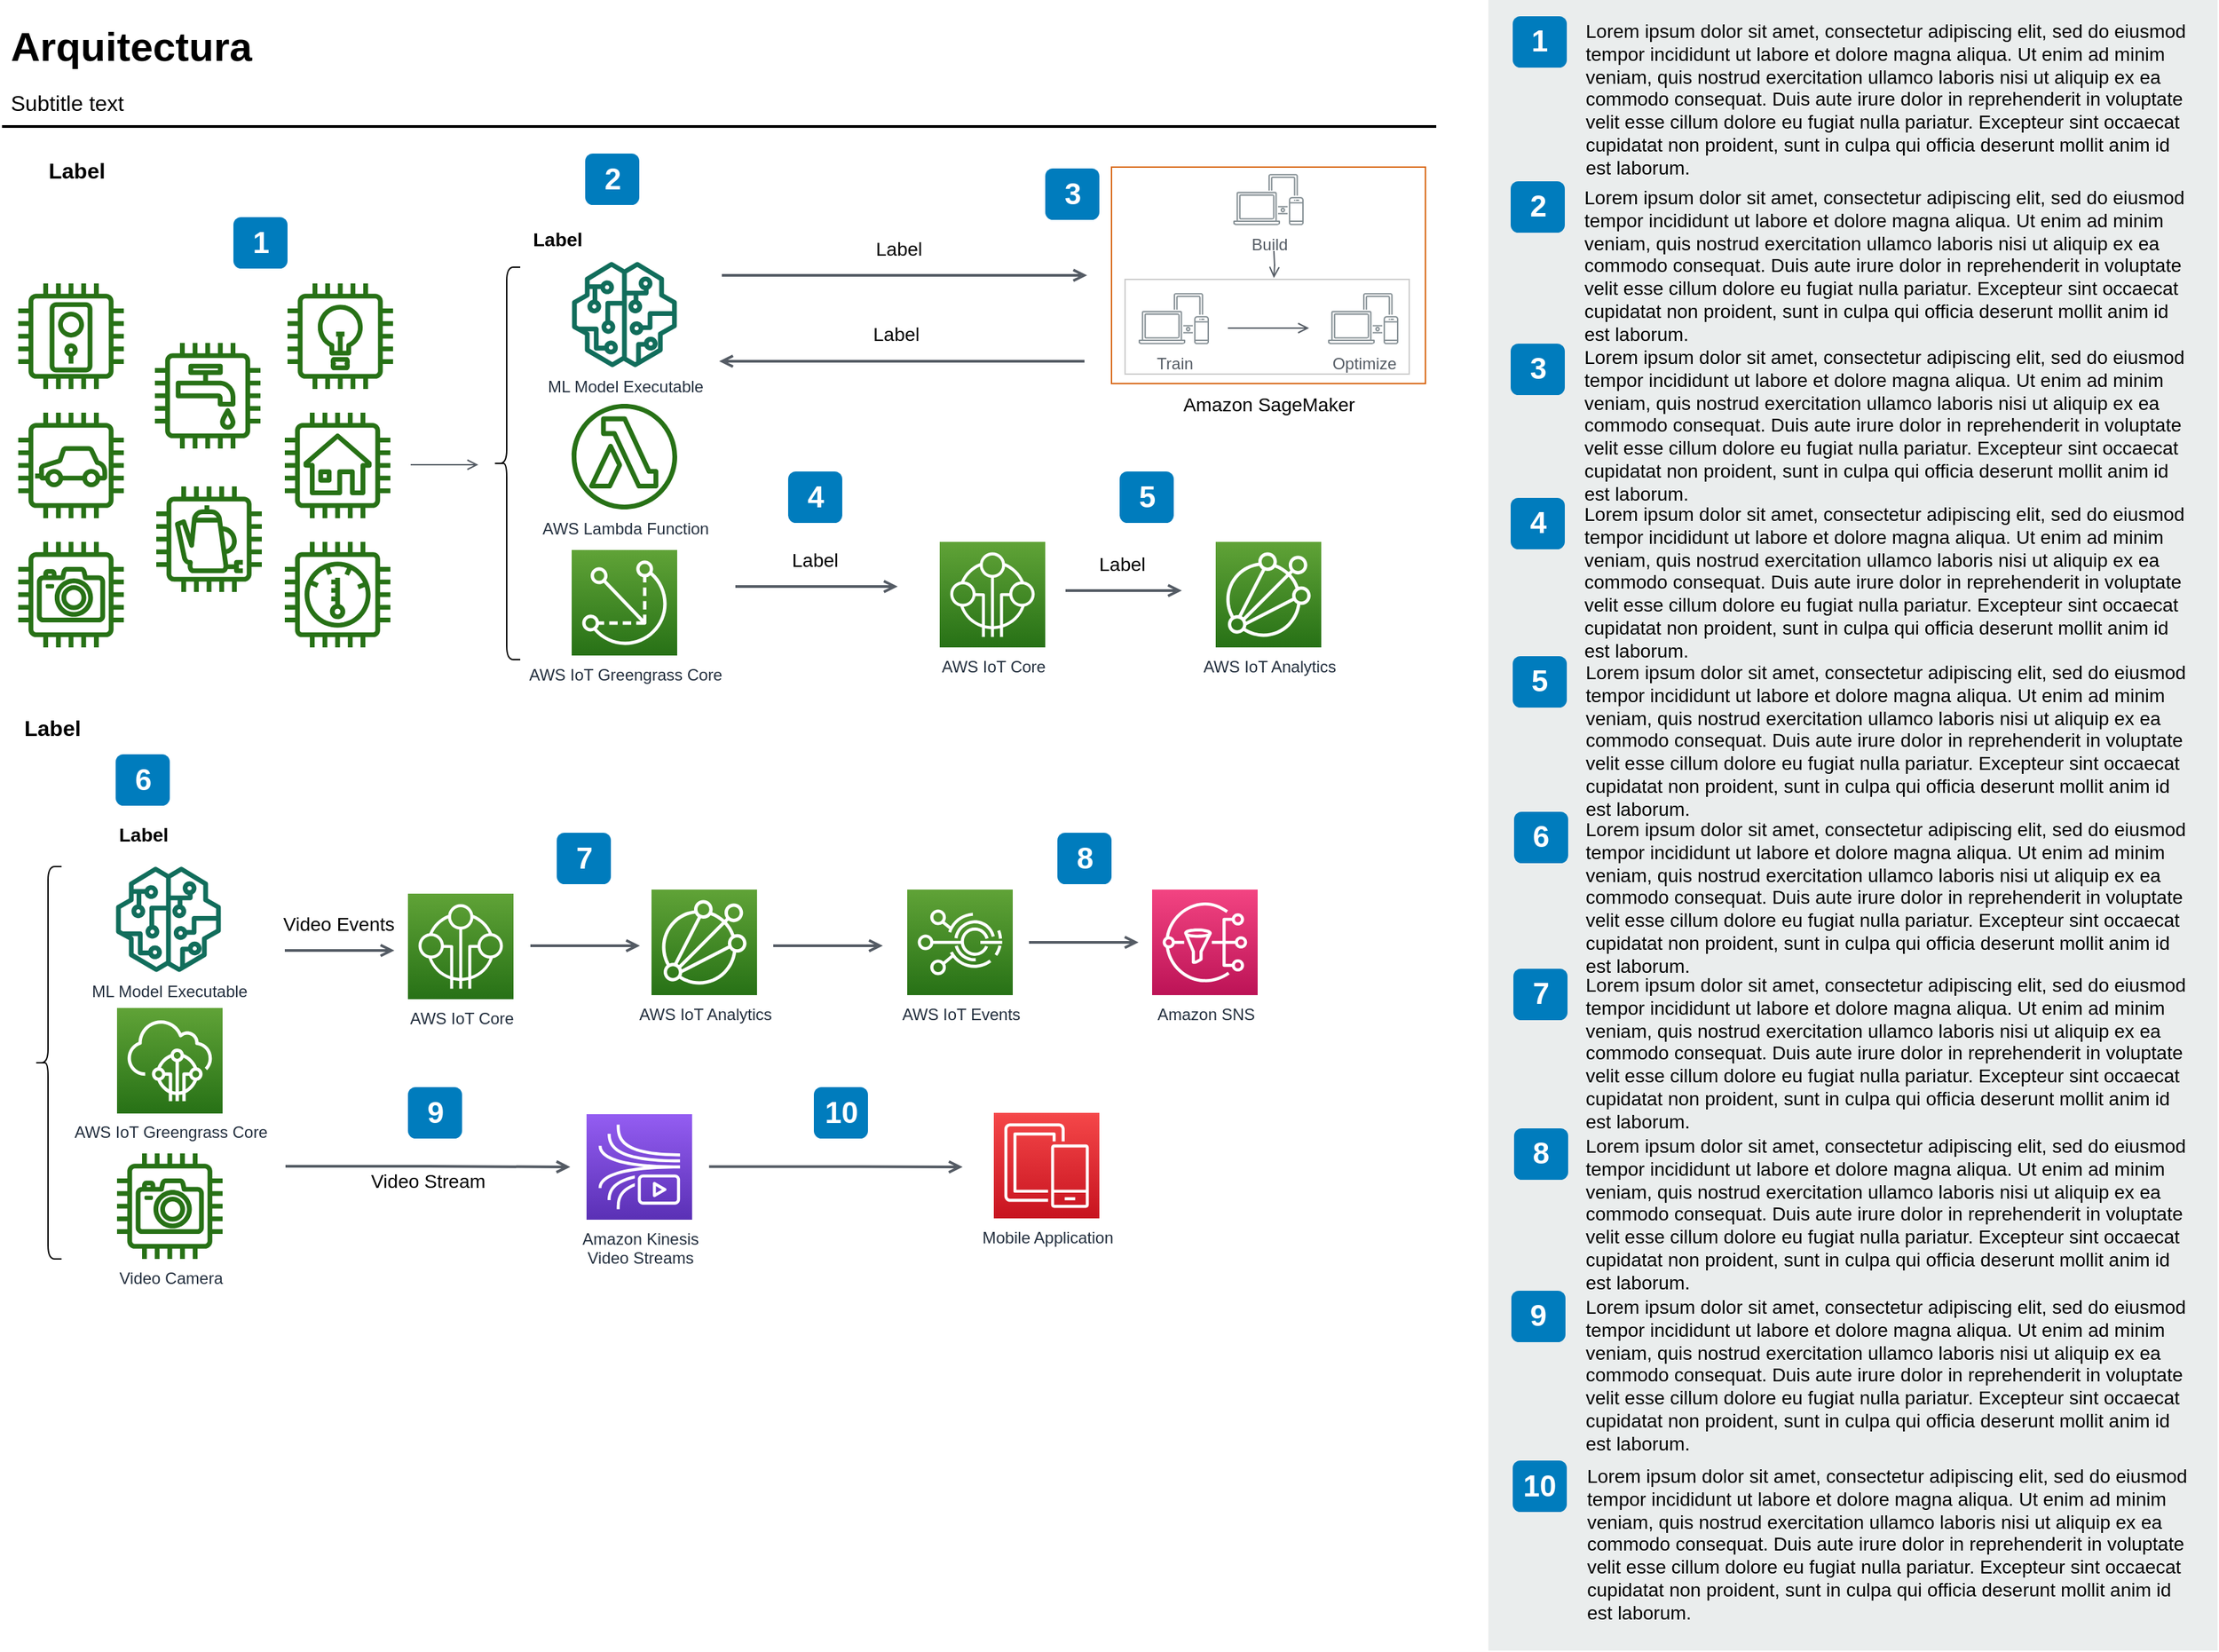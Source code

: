 <mxfile version="13.6.4" type="github" pages="6">
  <diagram id="Ht1M8jgEwFfnCIfOTk4-" name="Page-1">
    <mxGraphModel dx="782" dy="469" grid="1" gridSize="10" guides="1" tooltips="1" connect="1" arrows="1" fold="1" page="1" pageScale="1" pageWidth="1169" pageHeight="827" math="0" shadow="0">
      <root>
        <mxCell id="0" />
        <mxCell id="1" parent="0" />
        <mxCell id="-QjtrjUzRDEMRZ5MF8oH-14" value="Amazon SageMaker" style="whiteSpace=wrap;html=1;fillColor=none;fontSize=14;fontColor=#000000;dashed=0;fontStyle=0;align=center;verticalAlign=top;strokeColor=#D86613;gradientColor=none;spacingLeft=0;labelPosition=center;verticalLabelPosition=bottom;" parent="1" vertex="1">
          <mxGeometry x="872.5" y="174.5" width="232" height="160" as="geometry" />
        </mxCell>
        <mxCell id="SCVMTBWpLvtzJIhz15lM-34" value="" style="whiteSpace=wrap;html=1;fillColor=none;fontSize=14;fontColor=#000000;dashed=0;fontStyle=0;align=center;verticalAlign=top;strokeColor=#CCCCCC;gradientColor=none;spacingLeft=0;labelPosition=center;verticalLabelPosition=bottom;" parent="1" vertex="1">
          <mxGeometry x="882.5" y="257.5" width="210" height="70" as="geometry" />
        </mxCell>
        <mxCell id="-QjtrjUzRDEMRZ5MF8oH-1" value="" style="outlineConnect=0;fontColor=#232F3E;gradientColor=none;fillColor=#277116;strokeColor=none;dashed=0;verticalLabelPosition=bottom;verticalAlign=top;align=center;html=1;fontSize=12;fontStyle=0;aspect=fixed;pointerEvents=1;shape=mxgraph.aws4.door_lock;" parent="1" vertex="1">
          <mxGeometry x="64.5" y="260.5" width="78" height="78" as="geometry" />
        </mxCell>
        <mxCell id="-QjtrjUzRDEMRZ5MF8oH-2" value="" style="outlineConnect=0;fontColor=#232F3E;gradientColor=none;fillColor=#277116;strokeColor=none;dashed=0;verticalLabelPosition=bottom;verticalAlign=top;align=center;html=1;fontSize=12;fontStyle=0;aspect=fixed;pointerEvents=1;shape=mxgraph.aws4.car;" parent="1" vertex="1">
          <mxGeometry x="64.5" y="356" width="78" height="78" as="geometry" />
        </mxCell>
        <mxCell id="-QjtrjUzRDEMRZ5MF8oH-3" value="" style="outlineConnect=0;fontColor=#232F3E;gradientColor=none;fillColor=#277116;strokeColor=none;dashed=0;verticalLabelPosition=bottom;verticalAlign=top;align=center;html=1;fontSize=12;fontStyle=0;aspect=fixed;pointerEvents=1;shape=mxgraph.aws4.camera;" parent="1" vertex="1">
          <mxGeometry x="64.5" y="451.5" width="78" height="78" as="geometry" />
        </mxCell>
        <mxCell id="-QjtrjUzRDEMRZ5MF8oH-4" value="" style="outlineConnect=0;fontColor=#232F3E;gradientColor=none;fillColor=#277116;strokeColor=none;dashed=0;verticalLabelPosition=bottom;verticalAlign=top;align=center;html=1;fontSize=12;fontStyle=0;aspect=fixed;pointerEvents=1;shape=mxgraph.aws4.utility;" parent="1" vertex="1">
          <mxGeometry x="165.5" y="304.5" width="78" height="78" as="geometry" />
        </mxCell>
        <mxCell id="-QjtrjUzRDEMRZ5MF8oH-5" value="" style="outlineConnect=0;fontColor=#232F3E;gradientColor=none;fillColor=#277116;strokeColor=none;dashed=0;verticalLabelPosition=bottom;verticalAlign=top;align=center;html=1;fontSize=12;fontStyle=0;aspect=fixed;pointerEvents=1;shape=mxgraph.aws4.coffee_pot;" parent="1" vertex="1">
          <mxGeometry x="166.5" y="410.5" width="78" height="78" as="geometry" />
        </mxCell>
        <mxCell id="-QjtrjUzRDEMRZ5MF8oH-6" value="" style="outlineConnect=0;fontColor=#232F3E;gradientColor=none;fillColor=#277116;strokeColor=none;dashed=0;verticalLabelPosition=bottom;verticalAlign=top;align=center;html=1;fontSize=12;fontStyle=0;aspect=fixed;pointerEvents=1;shape=mxgraph.aws4.lightbulb;" parent="1" vertex="1">
          <mxGeometry x="263.5" y="260.5" width="78" height="78" as="geometry" />
        </mxCell>
        <mxCell id="-QjtrjUzRDEMRZ5MF8oH-7" value="" style="outlineConnect=0;fontColor=#232F3E;gradientColor=none;fillColor=#277116;strokeColor=none;dashed=0;verticalLabelPosition=bottom;verticalAlign=top;align=center;html=1;fontSize=12;fontStyle=0;aspect=fixed;pointerEvents=1;shape=mxgraph.aws4.house;" parent="1" vertex="1">
          <mxGeometry x="261.5" y="356" width="78" height="78" as="geometry" />
        </mxCell>
        <mxCell id="-QjtrjUzRDEMRZ5MF8oH-8" value="" style="outlineConnect=0;fontColor=#232F3E;gradientColor=none;fillColor=#277116;strokeColor=none;dashed=0;verticalLabelPosition=bottom;verticalAlign=top;align=center;html=1;fontSize=12;fontStyle=0;aspect=fixed;pointerEvents=1;shape=mxgraph.aws4.thermostat;" parent="1" vertex="1">
          <mxGeometry x="261.5" y="451.5" width="78" height="78" as="geometry" />
        </mxCell>
        <mxCell id="-QjtrjUzRDEMRZ5MF8oH-9" value="1" style="rounded=1;whiteSpace=wrap;html=1;fillColor=#007CBD;strokeColor=none;fontColor=#FFFFFF;fontStyle=1;fontSize=22;" parent="1" vertex="1">
          <mxGeometry x="223.5" y="211.5" width="40" height="38" as="geometry" />
        </mxCell>
        <mxCell id="-QjtrjUzRDEMRZ5MF8oH-10" value="ML Model Executable" style="outlineConnect=0;fontColor=#232F3E;gradientColor=none;fillColor=#116D5B;strokeColor=none;dashed=0;verticalLabelPosition=bottom;verticalAlign=top;align=center;html=1;fontSize=12;fontStyle=0;aspect=fixed;pointerEvents=1;shape=mxgraph.aws4.sagemaker_model;" parent="1" vertex="1">
          <mxGeometry x="473.5" y="244.5" width="78" height="78" as="geometry" />
        </mxCell>
        <mxCell id="-QjtrjUzRDEMRZ5MF8oH-11" value="AWS Lambda Function" style="outlineConnect=0;fontColor=#232F3E;gradientColor=none;fillColor=#277116;strokeColor=none;dashed=0;verticalLabelPosition=bottom;verticalAlign=top;align=center;html=1;fontSize=12;fontStyle=0;aspect=fixed;pointerEvents=1;shape=mxgraph.aws4.lambda_function;" parent="1" vertex="1">
          <mxGeometry x="473.5" y="349.5" width="78" height="78" as="geometry" />
        </mxCell>
        <mxCell id="-QjtrjUzRDEMRZ5MF8oH-12" value="AWS IoT Greengrass Core" style="outlineConnect=0;fontColor=#232F3E;gradientColor=#60A337;gradientDirection=north;fillColor=#277116;strokeColor=#ffffff;dashed=0;verticalLabelPosition=bottom;verticalAlign=top;align=center;html=1;fontSize=12;fontStyle=0;aspect=fixed;shape=mxgraph.aws4.resourceIcon;resIcon=mxgraph.aws4.greengrass;" parent="1" vertex="1">
          <mxGeometry x="473.5" y="457.5" width="78" height="78" as="geometry" />
        </mxCell>
        <mxCell id="-QjtrjUzRDEMRZ5MF8oH-16" value="AWS IoT Core" style="outlineConnect=0;fontColor=#232F3E;gradientColor=#60A337;gradientDirection=north;fillColor=#277116;strokeColor=#ffffff;dashed=0;verticalLabelPosition=bottom;verticalAlign=top;align=center;html=1;fontSize=12;fontStyle=0;aspect=fixed;shape=mxgraph.aws4.resourceIcon;resIcon=mxgraph.aws4.internet_of_things;" parent="1" vertex="1">
          <mxGeometry x="745.5" y="451.5" width="78" height="78" as="geometry" />
        </mxCell>
        <mxCell id="-QjtrjUzRDEMRZ5MF8oH-17" value="AWS IoT Analytics" style="outlineConnect=0;fontColor=#232F3E;gradientColor=#60A337;gradientDirection=north;fillColor=#277116;strokeColor=#ffffff;dashed=0;verticalLabelPosition=bottom;verticalAlign=top;align=center;html=1;fontSize=12;fontStyle=0;aspect=fixed;shape=mxgraph.aws4.resourceIcon;resIcon=mxgraph.aws4.iot_analytics;" parent="1" vertex="1">
          <mxGeometry x="949.5" y="451.5" width="78" height="78" as="geometry" />
        </mxCell>
        <mxCell id="-QjtrjUzRDEMRZ5MF8oH-18" value="ML Model Executable" style="outlineConnect=0;fontColor=#232F3E;gradientColor=none;fillColor=#116D5B;strokeColor=none;dashed=0;verticalLabelPosition=bottom;verticalAlign=top;align=center;html=1;fontSize=12;fontStyle=0;aspect=fixed;pointerEvents=1;shape=mxgraph.aws4.sagemaker_model;" parent="1" vertex="1">
          <mxGeometry x="136.5" y="691.5" width="78" height="78" as="geometry" />
        </mxCell>
        <mxCell id="-QjtrjUzRDEMRZ5MF8oH-19" value="AWS IoT Greengrass Core" style="outlineConnect=0;fontColor=#232F3E;gradientColor=#60A337;gradientDirection=north;fillColor=#277116;strokeColor=#ffffff;dashed=0;verticalLabelPosition=bottom;verticalAlign=top;align=center;html=1;fontSize=12;fontStyle=0;aspect=fixed;shape=mxgraph.aws4.resourceIcon;resIcon=mxgraph.aws4.iot_core;" parent="1" vertex="1">
          <mxGeometry x="137.5" y="796" width="78" height="78" as="geometry" />
        </mxCell>
        <mxCell id="-QjtrjUzRDEMRZ5MF8oH-20" value="Video Camera" style="outlineConnect=0;fontColor=#232F3E;gradientColor=none;fillColor=#277116;strokeColor=none;dashed=0;verticalLabelPosition=bottom;verticalAlign=top;align=center;html=1;fontSize=12;fontStyle=0;aspect=fixed;pointerEvents=1;shape=mxgraph.aws4.camera;" parent="1" vertex="1">
          <mxGeometry x="137.5" y="903.5" width="78" height="78" as="geometry" />
        </mxCell>
        <mxCell id="-QjtrjUzRDEMRZ5MF8oH-21" value="AWS IoT Core" style="outlineConnect=0;fontColor=#232F3E;gradientColor=#60A337;gradientDirection=north;fillColor=#277116;strokeColor=#ffffff;dashed=0;verticalLabelPosition=bottom;verticalAlign=top;align=center;html=1;fontSize=12;fontStyle=0;aspect=fixed;shape=mxgraph.aws4.resourceIcon;resIcon=mxgraph.aws4.internet_of_things;" parent="1" vertex="1">
          <mxGeometry x="352.5" y="711.5" width="78" height="78" as="geometry" />
        </mxCell>
        <mxCell id="-QjtrjUzRDEMRZ5MF8oH-22" value="AWS IoT Analytics" style="outlineConnect=0;fontColor=#232F3E;gradientColor=#60A337;gradientDirection=north;fillColor=#277116;strokeColor=#ffffff;dashed=0;verticalLabelPosition=bottom;verticalAlign=top;align=center;html=1;fontSize=12;fontStyle=0;aspect=fixed;shape=mxgraph.aws4.resourceIcon;resIcon=mxgraph.aws4.iot_analytics;" parent="1" vertex="1">
          <mxGeometry x="532.5" y="708.5" width="78" height="78" as="geometry" />
        </mxCell>
        <mxCell id="-QjtrjUzRDEMRZ5MF8oH-23" value="AWS IoT Events" style="outlineConnect=0;fontColor=#232F3E;gradientColor=#60A337;gradientDirection=north;fillColor=#277116;strokeColor=#ffffff;dashed=0;verticalLabelPosition=bottom;verticalAlign=top;align=center;html=1;fontSize=12;fontStyle=0;aspect=fixed;shape=mxgraph.aws4.resourceIcon;resIcon=mxgraph.aws4.iot_events;" parent="1" vertex="1">
          <mxGeometry x="721.5" y="708.5" width="78" height="78" as="geometry" />
        </mxCell>
        <mxCell id="-QjtrjUzRDEMRZ5MF8oH-24" value="Amazon SNS" style="outlineConnect=0;fontColor=#232F3E;gradientColor=#F34482;gradientDirection=north;fillColor=#BC1356;strokeColor=#ffffff;dashed=0;verticalLabelPosition=bottom;verticalAlign=top;align=center;html=1;fontSize=12;fontStyle=0;aspect=fixed;shape=mxgraph.aws4.resourceIcon;resIcon=mxgraph.aws4.sns;" parent="1" vertex="1">
          <mxGeometry x="902.5" y="708.5" width="78" height="78" as="geometry" />
        </mxCell>
        <mxCell id="-QjtrjUzRDEMRZ5MF8oH-25" value="Amazon Kinesis&lt;br&gt;Video Streams&lt;br&gt;" style="outlineConnect=0;fontColor=#232F3E;gradientColor=#945DF2;gradientDirection=north;fillColor=#5A30B5;strokeColor=#ffffff;dashed=0;verticalLabelPosition=bottom;verticalAlign=top;align=center;html=1;fontSize=12;fontStyle=0;aspect=fixed;shape=mxgraph.aws4.resourceIcon;resIcon=mxgraph.aws4.kinesis_video_streams;" parent="1" vertex="1">
          <mxGeometry x="484.5" y="874.5" width="78" height="78" as="geometry" />
        </mxCell>
        <mxCell id="-QjtrjUzRDEMRZ5MF8oH-26" value="Mobile Application" style="outlineConnect=0;fontColor=#232F3E;gradientColor=#F54749;gradientDirection=north;fillColor=#C7131F;strokeColor=#ffffff;dashed=0;verticalLabelPosition=bottom;verticalAlign=top;align=center;html=1;fontSize=12;fontStyle=0;aspect=fixed;shape=mxgraph.aws4.resourceIcon;resIcon=mxgraph.aws4.mobile;" parent="1" vertex="1">
          <mxGeometry x="785.5" y="873.5" width="78" height="78" as="geometry" />
        </mxCell>
        <mxCell id="-QjtrjUzRDEMRZ5MF8oH-27" value="2" style="rounded=1;whiteSpace=wrap;html=1;fillColor=#007CBD;strokeColor=none;fontColor=#FFFFFF;fontStyle=1;fontSize=22;" parent="1" vertex="1">
          <mxGeometry x="483.5" y="164.5" width="40" height="38" as="geometry" />
        </mxCell>
        <mxCell id="-QjtrjUzRDEMRZ5MF8oH-28" value="3" style="rounded=1;whiteSpace=wrap;html=1;fillColor=#007CBD;strokeColor=none;fontColor=#FFFFFF;fontStyle=1;fontSize=22;" parent="1" vertex="1">
          <mxGeometry x="823.5" y="175.5" width="40" height="38" as="geometry" />
        </mxCell>
        <mxCell id="-QjtrjUzRDEMRZ5MF8oH-29" value="4" style="rounded=1;whiteSpace=wrap;html=1;fillColor=#007CBD;strokeColor=none;fontColor=#FFFFFF;fontStyle=1;fontSize=22;" parent="1" vertex="1">
          <mxGeometry x="633.5" y="399.5" width="40" height="38" as="geometry" />
        </mxCell>
        <mxCell id="-QjtrjUzRDEMRZ5MF8oH-30" value="5" style="rounded=1;whiteSpace=wrap;html=1;fillColor=#007CBD;strokeColor=none;fontColor=#FFFFFF;fontStyle=1;fontSize=22;" parent="1" vertex="1">
          <mxGeometry x="878.5" y="399.5" width="40" height="38" as="geometry" />
        </mxCell>
        <mxCell id="-QjtrjUzRDEMRZ5MF8oH-31" value="6" style="rounded=1;whiteSpace=wrap;html=1;fillColor=#007CBD;strokeColor=none;fontColor=#FFFFFF;fontStyle=1;fontSize=22;" parent="1" vertex="1">
          <mxGeometry x="136.5" y="608.5" width="40" height="38" as="geometry" />
        </mxCell>
        <mxCell id="-QjtrjUzRDEMRZ5MF8oH-32" value="7" style="rounded=1;whiteSpace=wrap;html=1;fillColor=#007CBD;strokeColor=none;fontColor=#FFFFFF;fontStyle=1;fontSize=22;" parent="1" vertex="1">
          <mxGeometry x="462.5" y="666.5" width="40" height="38" as="geometry" />
        </mxCell>
        <mxCell id="-QjtrjUzRDEMRZ5MF8oH-33" value="8" style="rounded=1;whiteSpace=wrap;html=1;fillColor=#007CBD;strokeColor=none;fontColor=#FFFFFF;fontStyle=1;fontSize=22;" parent="1" vertex="1">
          <mxGeometry x="832.5" y="666.5" width="40" height="38" as="geometry" />
        </mxCell>
        <mxCell id="-QjtrjUzRDEMRZ5MF8oH-34" value="9" style="rounded=1;whiteSpace=wrap;html=1;fillColor=#007CBD;strokeColor=none;fontColor=#FFFFFF;fontStyle=1;fontSize=22;" parent="1" vertex="1">
          <mxGeometry x="352.5" y="854.5" width="40" height="38" as="geometry" />
        </mxCell>
        <mxCell id="-QjtrjUzRDEMRZ5MF8oH-35" value="10" style="rounded=1;whiteSpace=wrap;html=1;fillColor=#007CBD;strokeColor=none;fontColor=#FFFFFF;fontStyle=1;fontSize=22;" parent="1" vertex="1">
          <mxGeometry x="652.5" y="854.5" width="40" height="38" as="geometry" />
        </mxCell>
        <mxCell id="-QjtrjUzRDEMRZ5MF8oH-47" value="Arquitectura" style="text;html=1;resizable=0;points=[];autosize=1;align=left;verticalAlign=top;spacingTop=-4;fontSize=30;fontStyle=1" parent="1" vertex="1">
          <mxGeometry x="56.5" y="64.5" width="190" height="40" as="geometry" />
        </mxCell>
        <mxCell id="-QjtrjUzRDEMRZ5MF8oH-48" value="Subtitle text&lt;br style=&quot;font-size: 16px&quot;&gt;" style="text;html=1;resizable=0;points=[];autosize=1;align=left;verticalAlign=top;spacingTop=-4;fontSize=16;" parent="1" vertex="1">
          <mxGeometry x="56.5" y="114.5" width="100" height="20" as="geometry" />
        </mxCell>
        <mxCell id="-QjtrjUzRDEMRZ5MF8oH-49" value="Label" style="text;html=1;resizable=0;points=[];autosize=1;align=left;verticalAlign=top;spacingTop=-4;fontSize=16;fontStyle=1" parent="1" vertex="1">
          <mxGeometry x="84.5" y="164.5" width="50" height="20" as="geometry" />
        </mxCell>
        <mxCell id="SCVMTBWpLvtzJIhz15lM-1" value="" style="line;strokeWidth=2;html=1;fontSize=14;" parent="1" vertex="1">
          <mxGeometry x="52.5" y="139.5" width="1060" height="10" as="geometry" />
        </mxCell>
        <mxCell id="SCVMTBWpLvtzJIhz15lM-2" value="&lt;span&gt;Label&lt;/span&gt;" style="text;html=1;resizable=0;points=[];autosize=1;align=left;verticalAlign=top;spacingTop=-4;fontSize=14;fontStyle=1" parent="1" vertex="1">
          <mxGeometry x="442.5" y="216.5" width="50" height="20" as="geometry" />
        </mxCell>
        <mxCell id="SCVMTBWpLvtzJIhz15lM-3" value="" style="edgeStyle=orthogonalEdgeStyle;html=1;endArrow=open;elbow=vertical;startArrow=none;endFill=0;strokeColor=#545B64;rounded=0;fontSize=14;" parent="1" edge="1">
          <mxGeometry width="100" relative="1" as="geometry">
            <mxPoint x="354.5" y="394.5" as="sourcePoint" />
            <mxPoint x="404.5" y="394.5" as="targetPoint" />
          </mxGeometry>
        </mxCell>
        <mxCell id="SCVMTBWpLvtzJIhz15lM-5" value="" style="shape=curlyBracket;whiteSpace=wrap;html=1;rounded=1;fontSize=14;" parent="1" vertex="1">
          <mxGeometry x="415.5" y="248.5" width="20" height="290" as="geometry" />
        </mxCell>
        <mxCell id="SCVMTBWpLvtzJIhz15lM-17" value="&lt;span&gt;Label&lt;/span&gt;" style="edgeStyle=orthogonalEdgeStyle;html=1;endArrow=open;elbow=vertical;startArrow=none;endFill=0;strokeColor=#545B64;rounded=0;fontSize=14;strokeWidth=2;" parent="1" edge="1">
          <mxGeometry x="-0.037" y="20" width="100" relative="1" as="geometry">
            <mxPoint x="584.5" y="254.5" as="sourcePoint" />
            <mxPoint x="854.5" y="254.5" as="targetPoint" />
            <mxPoint as="offset" />
          </mxGeometry>
        </mxCell>
        <mxCell id="SCVMTBWpLvtzJIhz15lM-18" value="&lt;span&gt;Label&lt;/span&gt;" style="edgeStyle=orthogonalEdgeStyle;html=1;endArrow=none;elbow=vertical;startArrow=open;endFill=0;strokeColor=#545B64;rounded=0;fontSize=14;strokeWidth=2;startFill=0;" parent="1" edge="1">
          <mxGeometry x="-0.037" y="20" width="100" relative="1" as="geometry">
            <mxPoint x="582.5" y="318" as="sourcePoint" />
            <mxPoint x="852.5" y="318" as="targetPoint" />
            <mxPoint as="offset" />
          </mxGeometry>
        </mxCell>
        <mxCell id="SCVMTBWpLvtzJIhz15lM-19" value="&lt;span&gt;Label&lt;/span&gt;" style="edgeStyle=orthogonalEdgeStyle;html=1;endArrow=open;elbow=vertical;startArrow=none;endFill=0;strokeColor=#545B64;rounded=0;fontSize=14;strokeWidth=2;" parent="1" edge="1">
          <mxGeometry x="-0.037" y="20" width="100" relative="1" as="geometry">
            <mxPoint x="594.5" y="484.5" as="sourcePoint" />
            <mxPoint x="714.5" y="484.5" as="targetPoint" />
            <mxPoint as="offset" />
          </mxGeometry>
        </mxCell>
        <mxCell id="SCVMTBWpLvtzJIhz15lM-20" value="&lt;span&gt;Label&lt;/span&gt;" style="edgeStyle=orthogonalEdgeStyle;html=1;endArrow=open;elbow=vertical;startArrow=none;endFill=0;strokeColor=#545B64;rounded=0;fontSize=14;strokeWidth=2;" parent="1" edge="1">
          <mxGeometry x="-0.037" y="20" width="100" relative="1" as="geometry">
            <mxPoint x="838.5" y="487.5" as="sourcePoint" />
            <mxPoint x="924.5" y="487.5" as="targetPoint" />
            <mxPoint as="offset" />
          </mxGeometry>
        </mxCell>
        <mxCell id="SCVMTBWpLvtzJIhz15lM-21" value="Label" style="text;html=1;resizable=0;points=[];autosize=1;align=left;verticalAlign=top;spacingTop=-4;fontSize=16;fontStyle=1" parent="1" vertex="1">
          <mxGeometry x="66.5" y="576.5" width="50" height="20" as="geometry" />
        </mxCell>
        <mxCell id="SCVMTBWpLvtzJIhz15lM-22" value="&lt;span&gt;Label&lt;/span&gt;" style="text;html=1;resizable=0;points=[];autosize=1;align=left;verticalAlign=top;spacingTop=-4;fontSize=14;fontStyle=1" parent="1" vertex="1">
          <mxGeometry x="136.5" y="656.5" width="50" height="20" as="geometry" />
        </mxCell>
        <mxCell id="SCVMTBWpLvtzJIhz15lM-23" value="" style="shape=curlyBracket;whiteSpace=wrap;html=1;rounded=1;fontSize=14;" parent="1" vertex="1">
          <mxGeometry x="76.5" y="691.5" width="20" height="290" as="geometry" />
        </mxCell>
        <mxCell id="SCVMTBWpLvtzJIhz15lM-24" value="Video Events" style="edgeStyle=orthogonalEdgeStyle;html=1;endArrow=open;elbow=vertical;startArrow=none;endFill=0;strokeColor=#545B64;rounded=0;fontSize=14;strokeWidth=2;" parent="1" edge="1">
          <mxGeometry x="-0.037" y="20" width="100" relative="1" as="geometry">
            <mxPoint x="261.5" y="753.5" as="sourcePoint" />
            <mxPoint x="342.5" y="753.5" as="targetPoint" />
            <mxPoint as="offset" />
          </mxGeometry>
        </mxCell>
        <mxCell id="SCVMTBWpLvtzJIhz15lM-25" value="" style="edgeStyle=orthogonalEdgeStyle;html=1;endArrow=open;elbow=vertical;startArrow=none;endFill=0;strokeColor=#545B64;rounded=0;fontSize=14;strokeWidth=2;" parent="1" edge="1">
          <mxGeometry x="-0.037" y="20" width="100" relative="1" as="geometry">
            <mxPoint x="443" y="750" as="sourcePoint" />
            <mxPoint x="524" y="750" as="targetPoint" />
            <mxPoint as="offset" />
          </mxGeometry>
        </mxCell>
        <mxCell id="SCVMTBWpLvtzJIhz15lM-26" value="" style="edgeStyle=orthogonalEdgeStyle;html=1;endArrow=open;elbow=vertical;startArrow=none;endFill=0;strokeColor=#545B64;rounded=0;fontSize=14;strokeWidth=2;" parent="1" edge="1">
          <mxGeometry x="-0.037" y="20" width="100" relative="1" as="geometry">
            <mxPoint x="622.5" y="750" as="sourcePoint" />
            <mxPoint x="703.5" y="750" as="targetPoint" />
            <mxPoint as="offset" />
          </mxGeometry>
        </mxCell>
        <mxCell id="SCVMTBWpLvtzJIhz15lM-27" value="" style="edgeStyle=orthogonalEdgeStyle;html=1;endArrow=open;elbow=vertical;startArrow=none;endFill=0;strokeColor=#545B64;rounded=0;fontSize=14;strokeWidth=2;" parent="1" edge="1">
          <mxGeometry x="-0.037" y="20" width="100" relative="1" as="geometry">
            <mxPoint x="811.5" y="747.5" as="sourcePoint" />
            <mxPoint x="892.5" y="747.5" as="targetPoint" />
            <mxPoint as="offset" />
          </mxGeometry>
        </mxCell>
        <mxCell id="SCVMTBWpLvtzJIhz15lM-28" value="Video Stream" style="edgeStyle=orthogonalEdgeStyle;html=1;endArrow=open;elbow=vertical;startArrow=none;endFill=0;strokeColor=#545B64;rounded=0;fontSize=14;strokeWidth=2;" parent="1" edge="1">
          <mxGeometry x="0.004" y="-11" width="100" relative="1" as="geometry">
            <mxPoint x="262" y="913" as="sourcePoint" />
            <mxPoint x="472.5" y="913.5" as="targetPoint" />
            <mxPoint as="offset" />
            <Array as="points">
              <mxPoint x="367.5" y="913.5" />
            </Array>
          </mxGeometry>
        </mxCell>
        <mxCell id="SCVMTBWpLvtzJIhz15lM-29" value="" style="edgeStyle=orthogonalEdgeStyle;html=1;endArrow=open;elbow=vertical;startArrow=none;endFill=0;strokeColor=#545B64;rounded=0;fontSize=14;strokeWidth=2;" parent="1" edge="1">
          <mxGeometry x="0.004" y="-11" width="100" relative="1" as="geometry">
            <mxPoint x="575.071" y="913.214" as="sourcePoint" />
            <mxPoint x="762.5" y="913.5" as="targetPoint" />
            <mxPoint as="offset" />
            <Array as="points">
              <mxPoint x="680.5" y="913.5" />
            </Array>
          </mxGeometry>
        </mxCell>
        <mxCell id="SCVMTBWpLvtzJIhz15lM-30" value="Build" style="outlineConnect=0;gradientColor=none;fontColor=#545B64;strokeColor=none;fillColor=#879196;dashed=0;verticalLabelPosition=bottom;verticalAlign=top;align=center;html=1;fontSize=12;fontStyle=0;aspect=fixed;shape=mxgraph.aws4.illustration_devices;pointerEvents=1" parent="1" vertex="1">
          <mxGeometry x="962.5" y="179.5" width="52" height="38" as="geometry" />
        </mxCell>
        <mxCell id="SCVMTBWpLvtzJIhz15lM-31" value="Train" style="outlineConnect=0;gradientColor=none;fontColor=#545B64;strokeColor=none;fillColor=#879196;dashed=0;verticalLabelPosition=bottom;verticalAlign=top;align=center;html=1;fontSize=12;fontStyle=0;aspect=fixed;shape=mxgraph.aws4.illustration_devices;pointerEvents=1" parent="1" vertex="1">
          <mxGeometry x="892.5" y="267.5" width="52" height="38" as="geometry" />
        </mxCell>
        <mxCell id="SCVMTBWpLvtzJIhz15lM-32" value="Optimize" style="outlineConnect=0;gradientColor=none;fontColor=#545B64;strokeColor=none;fillColor=#879196;dashed=0;verticalLabelPosition=bottom;verticalAlign=top;align=center;html=1;fontSize=12;fontStyle=0;aspect=fixed;shape=mxgraph.aws4.illustration_devices;pointerEvents=1" parent="1" vertex="1">
          <mxGeometry x="1032.5" y="267.5" width="52" height="38" as="geometry" />
        </mxCell>
        <mxCell id="SCVMTBWpLvtzJIhz15lM-33" value="" style="edgeStyle=orthogonalEdgeStyle;html=1;endArrow=open;elbow=vertical;startArrow=none;endFill=0;strokeColor=#545B64;rounded=0;fontSize=14;" parent="1" edge="1">
          <mxGeometry width="100" relative="1" as="geometry">
            <mxPoint x="958.5" y="293.5" as="sourcePoint" />
            <mxPoint x="1018.5" y="293.5" as="targetPoint" />
          </mxGeometry>
        </mxCell>
        <mxCell id="SCVMTBWpLvtzJIhz15lM-35" value="" style="edgeStyle=orthogonalEdgeStyle;html=1;endArrow=open;elbow=vertical;startArrow=none;endFill=0;strokeColor=#545B64;rounded=0;fontSize=14;" parent="1" edge="1">
          <mxGeometry width="100" relative="1" as="geometry">
            <mxPoint x="992.5" y="236.468" as="sourcePoint" />
            <mxPoint x="992.5" y="256.468" as="targetPoint" />
          </mxGeometry>
        </mxCell>
        <mxCell id="7OVz4w7n9kzEPWy-4BBC-3" value="" style="rounded=0;whiteSpace=wrap;html=1;fillColor=#EAEDED;fontSize=22;fontColor=#FFFFFF;strokeColor=none;labelBackgroundColor=none;" parent="1" vertex="1">
          <mxGeometry x="1151" y="51" width="539" height="1220" as="geometry" />
        </mxCell>
        <mxCell id="7OVz4w7n9kzEPWy-4BBC-4" value="1" style="rounded=1;whiteSpace=wrap;html=1;fillColor=#007CBD;strokeColor=none;fontColor=#FFFFFF;fontStyle=1;fontSize=22;labelBackgroundColor=none;" parent="1" vertex="1">
          <mxGeometry x="1169" y="63" width="40" height="38" as="geometry" />
        </mxCell>
        <mxCell id="7OVz4w7n9kzEPWy-4BBC-5" value="2" style="rounded=1;whiteSpace=wrap;html=1;fillColor=#007CBD;strokeColor=none;fontColor=#FFFFFF;fontStyle=1;fontSize=22;labelBackgroundColor=none;" parent="1" vertex="1">
          <mxGeometry x="1167.5" y="185" width="40" height="38" as="geometry" />
        </mxCell>
        <mxCell id="7OVz4w7n9kzEPWy-4BBC-6" value="3" style="rounded=1;whiteSpace=wrap;html=1;fillColor=#007CBD;strokeColor=none;fontColor=#FFFFFF;fontStyle=1;fontSize=22;labelBackgroundColor=none;" parent="1" vertex="1">
          <mxGeometry x="1167.5" y="305" width="40" height="38" as="geometry" />
        </mxCell>
        <mxCell id="7OVz4w7n9kzEPWy-4BBC-7" value="4" style="rounded=1;whiteSpace=wrap;html=1;fillColor=#007CBD;strokeColor=none;fontColor=#FFFFFF;fontStyle=1;fontSize=22;labelBackgroundColor=none;" parent="1" vertex="1">
          <mxGeometry x="1167.5" y="419" width="40" height="38" as="geometry" />
        </mxCell>
        <mxCell id="7OVz4w7n9kzEPWy-4BBC-8" value="5" style="rounded=1;whiteSpace=wrap;html=1;fillColor=#007CBD;strokeColor=none;fontColor=#FFFFFF;fontStyle=1;fontSize=22;labelBackgroundColor=none;" parent="1" vertex="1">
          <mxGeometry x="1169" y="536" width="40" height="38" as="geometry" />
        </mxCell>
        <mxCell id="7OVz4w7n9kzEPWy-4BBC-9" value="6" style="rounded=1;whiteSpace=wrap;html=1;fillColor=#007CBD;strokeColor=none;fontColor=#FFFFFF;fontStyle=1;fontSize=22;labelBackgroundColor=none;" parent="1" vertex="1">
          <mxGeometry x="1170" y="651" width="40" height="38" as="geometry" />
        </mxCell>
        <mxCell id="7OVz4w7n9kzEPWy-4BBC-10" value="7" style="rounded=1;whiteSpace=wrap;html=1;fillColor=#007CBD;strokeColor=none;fontColor=#FFFFFF;fontStyle=1;fontSize=22;labelBackgroundColor=none;" parent="1" vertex="1">
          <mxGeometry x="1169.5" y="767" width="40" height="38" as="geometry" />
        </mxCell>
        <mxCell id="7OVz4w7n9kzEPWy-4BBC-11" value="8" style="rounded=1;whiteSpace=wrap;html=1;fillColor=#007CBD;strokeColor=none;fontColor=#FFFFFF;fontStyle=1;fontSize=22;labelBackgroundColor=none;" parent="1" vertex="1">
          <mxGeometry x="1170" y="885" width="40" height="38" as="geometry" />
        </mxCell>
        <mxCell id="7OVz4w7n9kzEPWy-4BBC-12" value="9" style="rounded=1;whiteSpace=wrap;html=1;fillColor=#007CBD;strokeColor=none;fontColor=#FFFFFF;fontStyle=1;fontSize=22;labelBackgroundColor=none;" parent="1" vertex="1">
          <mxGeometry x="1168" y="1005" width="40" height="38" as="geometry" />
        </mxCell>
        <mxCell id="7OVz4w7n9kzEPWy-4BBC-13" value="&lt;span&gt;Lorem ipsum dolor sit amet, consectetur adipiscing elit, sed do eiusmod tempor incididunt ut labore et dolore magna aliqua. Ut enim ad minim veniam, quis nostrud exercitation ullamco laboris nisi ut aliquip ex ea commodo consequat. Duis aute irure dolor in reprehenderit in voluptate velit esse cillum dolore eu fugiat nulla pariatur. Excepteur sint occaecat cupidatat non proident, sunt in culpa qui officia deserunt mollit anim id est laborum.&lt;/span&gt;&lt;br&gt;" style="text;html=1;align=left;verticalAlign=top;spacingTop=-4;fontSize=14;labelBackgroundColor=none;whiteSpace=wrap;" parent="1" vertex="1">
          <mxGeometry x="1220.5" y="62.5" width="449" height="118" as="geometry" />
        </mxCell>
        <mxCell id="7OVz4w7n9kzEPWy-4BBC-14" value="&lt;span&gt;Lorem ipsum dolor sit amet, consectetur adipiscing elit, sed do eiusmod tempor incididunt ut labore et dolore magna aliqua. Ut enim ad minim veniam, quis nostrud exercitation ullamco laboris nisi ut aliquip ex ea commodo consequat. Duis aute irure dolor in reprehenderit in voluptate velit esse cillum dolore eu fugiat nulla pariatur. Excepteur sint occaecat cupidatat non proident, sunt in culpa qui officia deserunt mollit anim id est laborum.&lt;/span&gt;&lt;br&gt;" style="text;html=1;align=left;verticalAlign=top;spacingTop=-4;fontSize=14;labelBackgroundColor=none;whiteSpace=wrap;" parent="1" vertex="1">
          <mxGeometry x="1219.5" y="185.5" width="450" height="115" as="geometry" />
        </mxCell>
        <mxCell id="7OVz4w7n9kzEPWy-4BBC-15" value="&lt;span&gt;Lorem ipsum dolor sit amet, consectetur adipiscing elit, sed do eiusmod tempor incididunt ut labore et dolore magna aliqua. Ut enim ad minim veniam, quis nostrud exercitation ullamco laboris nisi ut aliquip ex ea commodo consequat. Duis aute irure dolor in reprehenderit in voluptate velit esse cillum dolore eu fugiat nulla pariatur. Excepteur sint occaecat cupidatat non proident, sunt in culpa qui officia deserunt mollit anim id est laborum.&lt;/span&gt;&lt;br&gt;" style="text;html=1;align=left;verticalAlign=top;spacingTop=-4;fontSize=14;labelBackgroundColor=none;whiteSpace=wrap;" parent="1" vertex="1">
          <mxGeometry x="1219.5" y="303.5" width="450" height="117" as="geometry" />
        </mxCell>
        <mxCell id="7OVz4w7n9kzEPWy-4BBC-16" value="&lt;span&gt;Lorem ipsum dolor sit amet, consectetur adipiscing elit, sed do eiusmod tempor incididunt ut labore et dolore magna aliqua. Ut enim ad minim veniam, quis nostrud exercitation ullamco laboris nisi ut aliquip ex ea commodo consequat. Duis aute irure dolor in reprehenderit in voluptate velit esse cillum dolore eu fugiat nulla pariatur. Excepteur sint occaecat cupidatat non proident, sunt in culpa qui officia deserunt mollit anim id est laborum.&lt;/span&gt;&lt;br&gt;" style="text;html=1;align=left;verticalAlign=top;spacingTop=-4;fontSize=14;labelBackgroundColor=none;whiteSpace=wrap;" parent="1" vertex="1">
          <mxGeometry x="1219.5" y="419.5" width="450" height="121" as="geometry" />
        </mxCell>
        <mxCell id="7OVz4w7n9kzEPWy-4BBC-17" value="&lt;span&gt;Lorem ipsum dolor sit amet, consectetur adipiscing elit, sed do eiusmod tempor incididunt ut labore et dolore magna aliqua. Ut enim ad minim veniam, quis nostrud exercitation ullamco laboris nisi ut aliquip ex ea commodo consequat. Duis aute irure dolor in reprehenderit in voluptate velit esse cillum dolore eu fugiat nulla pariatur. Excepteur sint occaecat cupidatat non proident, sunt in culpa qui officia deserunt mollit anim id est laborum.&lt;/span&gt;&lt;br&gt;" style="text;html=1;align=left;verticalAlign=top;spacingTop=-4;fontSize=14;labelBackgroundColor=none;whiteSpace=wrap;" parent="1" vertex="1">
          <mxGeometry x="1220.5" y="536.5" width="449" height="114" as="geometry" />
        </mxCell>
        <mxCell id="7OVz4w7n9kzEPWy-4BBC-18" value="&lt;span&gt;Lorem ipsum dolor sit amet, consectetur adipiscing elit, sed do eiusmod tempor incididunt ut labore et dolore magna aliqua. Ut enim ad minim veniam, quis nostrud exercitation ullamco laboris nisi ut aliquip ex ea commodo consequat. Duis aute irure dolor in reprehenderit in voluptate velit esse cillum dolore eu fugiat nulla pariatur. Excepteur sint occaecat cupidatat non proident, sunt in culpa qui officia deserunt mollit anim id est laborum.&lt;/span&gt;&lt;br&gt;" style="text;html=1;align=left;verticalAlign=top;spacingTop=-4;fontSize=14;labelBackgroundColor=none;whiteSpace=wrap;" parent="1" vertex="1">
          <mxGeometry x="1220.5" y="652.5" width="450" height="118" as="geometry" />
        </mxCell>
        <mxCell id="7OVz4w7n9kzEPWy-4BBC-19" value="&lt;span&gt;Lorem ipsum dolor sit amet, consectetur adipiscing elit, sed do eiusmod tempor incididunt ut labore et dolore magna aliqua. Ut enim ad minim veniam, quis nostrud exercitation ullamco laboris nisi ut aliquip ex ea commodo consequat. Duis aute irure dolor in reprehenderit in voluptate velit esse cillum dolore eu fugiat nulla pariatur. Excepteur sint occaecat cupidatat non proident, sunt in culpa qui officia deserunt mollit anim id est laborum.&lt;/span&gt;&lt;br&gt;" style="text;html=1;align=left;verticalAlign=top;spacingTop=-4;fontSize=14;labelBackgroundColor=none;whiteSpace=wrap;" parent="1" vertex="1">
          <mxGeometry x="1220.5" y="767.5" width="449" height="113" as="geometry" />
        </mxCell>
        <mxCell id="7OVz4w7n9kzEPWy-4BBC-20" value="&lt;span&gt;Lorem ipsum dolor sit amet, consectetur adipiscing elit, sed do eiusmod tempor incididunt ut labore et dolore magna aliqua. Ut enim ad minim veniam, quis nostrud exercitation ullamco laboris nisi ut aliquip ex ea commodo consequat. Duis aute irure dolor in reprehenderit in voluptate velit esse cillum dolore eu fugiat nulla pariatur. Excepteur sint occaecat cupidatat non proident, sunt in culpa qui officia deserunt mollit anim id est laborum.&lt;/span&gt;&lt;br&gt;" style="text;html=1;align=left;verticalAlign=top;spacingTop=-4;fontSize=14;labelBackgroundColor=none;whiteSpace=wrap;" parent="1" vertex="1">
          <mxGeometry x="1220.5" y="886.5" width="449" height="124" as="geometry" />
        </mxCell>
        <mxCell id="7OVz4w7n9kzEPWy-4BBC-21" value="&lt;span&gt;Lorem ipsum dolor sit amet, consectetur adipiscing elit, sed do eiusmod tempor incididunt ut labore et dolore magna aliqua. Ut enim ad minim veniam, quis nostrud exercitation ullamco laboris nisi ut aliquip ex ea commodo consequat. Duis aute irure dolor in reprehenderit in voluptate velit esse cillum dolore eu fugiat nulla pariatur. Excepteur sint occaecat cupidatat non proident, sunt in culpa qui officia deserunt mollit anim id est laborum.&lt;/span&gt;&lt;br&gt;" style="text;html=1;align=left;verticalAlign=top;spacingTop=-4;fontSize=14;labelBackgroundColor=none;whiteSpace=wrap;" parent="1" vertex="1">
          <mxGeometry x="1220.5" y="1005.5" width="449" height="115" as="geometry" />
        </mxCell>
        <mxCell id="7OVz4w7n9kzEPWy-4BBC-22" value="10" style="rounded=1;whiteSpace=wrap;html=1;fillColor=#007CBD;strokeColor=none;fontColor=#FFFFFF;fontStyle=1;fontSize=22;labelBackgroundColor=none;" parent="1" vertex="1">
          <mxGeometry x="1169" y="1130.5" width="40" height="38" as="geometry" />
        </mxCell>
        <mxCell id="7OVz4w7n9kzEPWy-4BBC-23" value="&lt;span&gt;Lorem ipsum dolor sit amet, consectetur adipiscing elit, sed do eiusmod tempor incididunt ut labore et dolore magna aliqua. Ut enim ad minim veniam, quis nostrud exercitation ullamco laboris nisi ut aliquip ex ea commodo consequat. Duis aute irure dolor in reprehenderit in voluptate velit esse cillum dolore eu fugiat nulla pariatur. Excepteur sint occaecat cupidatat non proident, sunt in culpa qui officia deserunt mollit anim id est laborum.&lt;/span&gt;&lt;br&gt;" style="text;html=1;align=left;verticalAlign=top;spacingTop=-4;fontSize=14;labelBackgroundColor=none;whiteSpace=wrap;" parent="1" vertex="1">
          <mxGeometry x="1221.5" y="1131" width="449" height="115" as="geometry" />
        </mxCell>
      </root>
    </mxGraphModel>
  </diagram>
  <diagram id="fOIgZdWts50ToebawjvY" name="ACL">
    <mxGraphModel dx="782" dy="469" grid="1" gridSize="10" guides="1" tooltips="1" connect="1" arrows="1" fold="1" page="1" pageScale="1" pageWidth="850" pageHeight="1100" math="0" shadow="0">
      <root>
        <mxCell id="iQNqjEqQQoG7GqOi5-ft-0" />
        <mxCell id="iQNqjEqQQoG7GqOi5-ft-1" parent="iQNqjEqQQoG7GqOi5-ft-0" />
        <mxCell id="rhTNTYLb63Sr71GAU7q5-0" value="ADMINISTRACION DE ACL&amp;nbsp;&lt;br&gt;&lt;br&gt;" style="text;html=1;resizable=0;points=[];autosize=1;align=left;verticalAlign=top;spacingTop=-4;fontSize=30;fontStyle=1" parent="iQNqjEqQQoG7GqOi5-ft-1" vertex="1">
          <mxGeometry x="56.5" y="64.5" width="410" height="70" as="geometry" />
        </mxCell>
        <mxCell id="x22uvUgvSZLSD14-lv_a-0" value="" style="aspect=fixed;html=1;points=[];align=center;image;fontSize=12;image=img/lib/mscae/Person.svg;" parent="iQNqjEqQQoG7GqOi5-ft-1" vertex="1">
          <mxGeometry x="56.5" y="250" width="59.2" height="80" as="geometry" />
        </mxCell>
        <mxCell id="x22uvUgvSZLSD14-lv_a-1" value="" style="aspect=fixed;html=1;points=[];align=center;image;fontSize=12;image=img/lib/mscae/Person.svg;" parent="iQNqjEqQQoG7GqOi5-ft-1" vertex="1">
          <mxGeometry x="790" y="385.03" width="46.6" height="62.97" as="geometry" />
        </mxCell>
        <mxCell id="x22uvUgvSZLSD14-lv_a-8" value="&lt;span style=&quot;color: rgba(0 , 0 , 0 , 0) ; font-family: monospace ; font-size: 0px ; background-color: rgb(248 , 249 , 250)&quot;&gt;%3CmxGraphModel%3E%3Croot%3E%3CmxCell%20id%3D%220%22%2F%3E%3CmxCell%20id%3D%221%22%20parent%3D%220%22%2F%3E%3CmxCell%20id%3D%222%22%20value%3D%22%22%20style%3D%22pointerEvents%3D1%3Bshadow%3D0%3Bdashed%3D0%3Bhtml%3D1%3BstrokeColor%3Dnone%3BfillColor%3D%23505050%3BlabelPosition%3Dcenter%3BverticalLabelPosition%3Dbottom%3BverticalAlign%3Dtop%3BoutlineConnect%3D0%3Balign%3Dcenter%3Bshape%3Dmxgraph.office.concepts.app_part%3B%22%20vertex%3D%221%22%20parent%3D%221%22%3E%3CmxGeometry%20x%3D%22350.6%22%20y%3D%22335.2%22%20width%3D%2246%22%20height%3D%2245%22%20as%3D%22geometry%22%2F%3E%3C%2FmxCell%3E%3C%2Froot%3E%3C%2FmxGraphModel%3E&lt;/span&gt;&lt;span style=&quot;color: rgba(0 , 0 , 0 , 0) ; font-family: monospace ; font-size: 0px ; background-color: rgb(248 , 249 , 250)&quot;&gt;%3CmxGraphModel%3E%3Croot%3E%3CmxCell%20id%3D%220%22%2F%3E%3CmxCell%20id%3D%221%22%20parent%3D%220%22%2F%3E%3CmxCell%20id%3D%222%22%20value%3D%22%22%20style%3D%22pointerEvents%3D1%3Bshadow%3D0%3Bdashed%3D0%3Bhtml%3D1%3BstrokeColor%3Dnone%3BfillColor%3D%23505050%3BlabelPosition%3Dcenter%3BverticalLabelPosition%3Dbottom%3BverticalAlign%3Dtop%3BoutlineConnect%3D0%3Balign%3Dcenter%3Bshape%3Dmxgraph.office.concepts.app_part%3B%22%20vertex%3D%221%22%20parent%3D%221%22%3E%3CmxGeometry%20x%3D%22350.6%22%20y%3D%22335.2%22%20width%3D%2246%22%20height%3D%2245%22%20as%3D%22geometry%22%2F%3E%3C%2FmxCell%3E%3C%2Froot%3E%3C%2FmxGraphModel%3E&lt;/span&gt;" style="html=1;verticalLabelPosition=bottom;align=center;labelBackgroundColor=#ffffff;verticalAlign=top;strokeWidth=2;strokeColor=#0080F0;shadow=0;dashed=0;shape=mxgraph.ios7.icons.folders;" parent="iQNqjEqQQoG7GqOi5-ft-1" vertex="1">
          <mxGeometry x="150" y="213.89" width="180" height="450" as="geometry" />
        </mxCell>
        <mxCell id="x22uvUgvSZLSD14-lv_a-9" value="POD" style="text;html=1;strokeColor=none;fillColor=none;align=center;verticalAlign=middle;whiteSpace=wrap;rounded=0;strokeWidth=10;perimeterSpacing=4;labelBackgroundColor=none;labelBorderColor=none;fontSize=18;" parent="iQNqjEqQQoG7GqOi5-ft-1" vertex="1">
          <mxGeometry x="190" y="210" width="80" height="40" as="geometry" />
        </mxCell>
        <mxCell id="x22uvUgvSZLSD14-lv_a-10" value="" style="shape=image;html=1;verticalAlign=top;verticalLabelPosition=bottom;labelBackgroundColor=#ffffff;imageAspect=0;aspect=fixed;image=https://cdn2.iconfinder.com/data/icons/font-awesome/1792/files-o-128.png" parent="iQNqjEqQQoG7GqOi5-ft-1" vertex="1">
          <mxGeometry x="170" y="280" width="30" height="30" as="geometry" />
        </mxCell>
        <mxCell id="x22uvUgvSZLSD14-lv_a-16" value="" style="shape=image;html=1;verticalAlign=top;verticalLabelPosition=bottom;labelBackgroundColor=#ffffff;imageAspect=0;aspect=fixed;image=https://cdn4.iconfinder.com/data/icons/file-types-outline-1/64/files_documents_folder-128.png" parent="iQNqjEqQQoG7GqOi5-ft-1" vertex="1">
          <mxGeometry x="166" y="320" width="38" height="38" as="geometry" />
        </mxCell>
        <mxCell id="x22uvUgvSZLSD14-lv_a-17" value="" style="shape=image;html=1;verticalAlign=top;verticalLabelPosition=bottom;labelBackgroundColor=#ffffff;imageAspect=0;aspect=fixed;image=https://cdn2.iconfinder.com/data/icons/files-and-folders-12/512/Asset_26-128.png" parent="iQNqjEqQQoG7GqOi5-ft-1" vertex="1">
          <mxGeometry x="166" y="362" width="38" height="38" as="geometry" />
        </mxCell>
        <mxCell id="x22uvUgvSZLSD14-lv_a-18" value="" style="shape=image;html=1;verticalAlign=top;verticalLabelPosition=bottom;labelBackgroundColor=#ffffff;imageAspect=0;aspect=fixed;image=https://cdn2.iconfinder.com/data/icons/files-and-folders-12/512/Asset_23-128.png" parent="iQNqjEqQQoG7GqOi5-ft-1" vertex="1">
          <mxGeometry x="170" y="410" width="38" height="38" as="geometry" />
        </mxCell>
        <mxCell id="x22uvUgvSZLSD14-lv_a-21" value="" style="shape=image;html=1;verticalAlign=top;verticalLabelPosition=bottom;labelBackgroundColor=#ffffff;imageAspect=0;aspect=fixed;image=https://cdn4.iconfinder.com/data/icons/keynote-and-powerpoint-icons/256/Messages-128.png" parent="iQNqjEqQQoG7GqOi5-ft-1" vertex="1">
          <mxGeometry x="174" y="460" width="34" height="34" as="geometry" />
        </mxCell>
        <mxCell id="x22uvUgvSZLSD14-lv_a-22" value="" style="shape=image;html=1;verticalAlign=top;verticalLabelPosition=bottom;labelBackgroundColor=#ffffff;imageAspect=0;aspect=fixed;image=https://cdn2.iconfinder.com/data/icons/multimedia-26/24/multimedia-14-128.png" parent="iQNqjEqQQoG7GqOi5-ft-1" vertex="1">
          <mxGeometry x="172" y="512" width="38" height="38" as="geometry" />
        </mxCell>
        <mxCell id="x22uvUgvSZLSD14-lv_a-23" value="Contact us" style="html=1;strokeColor=none;fillColor=#0079D6;labelPosition=center;verticalLabelPosition=middle;verticalAlign=top;align=center;fontSize=12;outlineConnect=0;spacingTop=-6;fontColor=#FFFFFF;shape=mxgraph.sitemap.contact_us;" parent="iQNqjEqQQoG7GqOi5-ft-1" vertex="1">
          <mxGeometry x="170" y="560" width="50" height="30" as="geometry" />
        </mxCell>
        <mxCell id="x22uvUgvSZLSD14-lv_a-24" value="" style="shape=image;html=1;verticalAlign=top;verticalLabelPosition=bottom;labelBackgroundColor=#ffffff;imageAspect=0;aspect=fixed;image=https://cdn4.iconfinder.com/data/icons/modern-education-and-knowledge-power-1/512/511_student__notes_books__student_notes-128.png" parent="iQNqjEqQQoG7GqOi5-ft-1" vertex="1">
          <mxGeometry x="177" y="610" width="28" height="28" as="geometry" />
        </mxCell>
        <mxCell id="x22uvUgvSZLSD14-lv_a-26" value="ACL que permiten manejar accesos para control, lectura y escritura de cada directorio o carpeta" style="text;html=1;strokeColor=none;fillColor=none;align=center;verticalAlign=middle;whiteSpace=wrap;rounded=0;" parent="iQNqjEqQQoG7GqOi5-ft-1" vertex="1">
          <mxGeometry x="340" y="460" width="180" height="60" as="geometry" />
        </mxCell>
        <mxCell id="x22uvUgvSZLSD14-lv_a-27" value="EL usuario por cada archivo que tenga en su POD puede gestionar un ACL&amp;nbsp;" style="text;html=1;strokeColor=none;fillColor=none;align=center;verticalAlign=middle;whiteSpace=wrap;rounded=0;" parent="iQNqjEqQQoG7GqOi5-ft-1" vertex="1">
          <mxGeometry x="10" y="358" width="140" height="30" as="geometry" />
        </mxCell>
        <mxCell id="x22uvUgvSZLSD14-lv_a-30" value="" style="endArrow=classic;html=1;strokeWidth=3;" parent="iQNqjEqQQoG7GqOi5-ft-1" source="ISgKsiZI0QAlrr2Jzfwn-0" edge="1">
          <mxGeometry relative="1" as="geometry">
            <mxPoint x="740" y="170" as="sourcePoint" />
            <mxPoint x="420" y="430" as="targetPoint" />
            <Array as="points" />
          </mxGeometry>
        </mxCell>
        <mxCell id="ISgKsiZI0QAlrr2Jzfwn-0" value="" style="aspect=fixed;html=1;points=[];align=center;image;fontSize=12;image=img/lib/mscae/Network_watcher.svg;" parent="iQNqjEqQQoG7GqOi5-ft-1" vertex="1">
          <mxGeometry x="560" y="404" width="50" height="50" as="geometry" />
        </mxCell>
        <mxCell id="x22uvUgvSZLSD14-lv_a-34" value="" style="endArrow=none;html=1;strokeWidth=3;exitX=-0.064;exitY=0.651;exitDx=0;exitDy=0;exitPerimeter=0;endFill=0;" parent="iQNqjEqQQoG7GqOi5-ft-1" source="x22uvUgvSZLSD14-lv_a-1" target="ISgKsiZI0QAlrr2Jzfwn-0" edge="1">
          <mxGeometry relative="1" as="geometry">
            <mxPoint x="740" y="170" as="sourcePoint" />
            <mxPoint x="490" y="430" as="targetPoint" />
            <Array as="points" />
          </mxGeometry>
        </mxCell>
        <mxCell id="x22uvUgvSZLSD14-lv_a-35" value="El usuario consultará un recurso del POD de su amigo, y el ACL permitirá o no el acceso." style="text;html=1;strokeColor=none;fillColor=none;align=center;verticalAlign=middle;whiteSpace=wrap;rounded=0;" parent="iQNqjEqQQoG7GqOi5-ft-1" vertex="1">
          <mxGeometry x="703.3" y="467" width="100" height="70" as="geometry" />
        </mxCell>
        <mxCell id="Z7i1hOGKbApvF3NGXlO6-0" value="ACL" style="shape=mxgraph.ibm.box;prType=subnet;fontStyle=0;verticalAlign=top;align=left;spacingLeft=32;spacingTop=4;fillColor=#E6F0E2;rounded=0;whiteSpace=wrap;html=1;strokeColor=#00882B;strokeWidth=1;dashed=0;container=1;spacing=-4;collapsible=0;expand=0;recursiveResize=0;" parent="iQNqjEqQQoG7GqOi5-ft-1" vertex="1">
          <mxGeometry x="360" y="390" width="50" height="60" as="geometry" />
        </mxCell>
        <mxCell id="Z7i1hOGKbApvF3NGXlO6-2" value="" style="aspect=fixed;html=1;points=[];align=center;image;fontSize=12;image=img/lib/mscae/Security_Center.svg;" parent="iQNqjEqQQoG7GqOi5-ft-1" vertex="1">
          <mxGeometry x="200" y="297.78" width="16" height="22.22" as="geometry" />
        </mxCell>
        <mxCell id="Z7i1hOGKbApvF3NGXlO6-3" value="" style="aspect=fixed;html=1;points=[];align=center;image;fontSize=12;image=img/lib/mscae/Security_Center.svg;" parent="iQNqjEqQQoG7GqOi5-ft-1" vertex="1">
          <mxGeometry x="200" y="339.78" width="16" height="22.22" as="geometry" />
        </mxCell>
        <mxCell id="Z7i1hOGKbApvF3NGXlO6-4" value="" style="aspect=fixed;html=1;points=[];align=center;image;fontSize=12;image=img/lib/mscae/Security_Center.svg;" parent="iQNqjEqQQoG7GqOi5-ft-1" vertex="1">
          <mxGeometry x="200" y="381.78" width="16" height="22.22" as="geometry" />
        </mxCell>
        <mxCell id="Z7i1hOGKbApvF3NGXlO6-5" value="" style="aspect=fixed;html=1;points=[];align=center;image;fontSize=12;image=img/lib/mscae/Security_Center.svg;" parent="iQNqjEqQQoG7GqOi5-ft-1" vertex="1">
          <mxGeometry x="200" y="427.78" width="16" height="22.22" as="geometry" />
        </mxCell>
        <mxCell id="Z7i1hOGKbApvF3NGXlO6-6" value="" style="aspect=fixed;html=1;points=[];align=center;image;fontSize=12;image=img/lib/mscae/Security_Center.svg;" parent="iQNqjEqQQoG7GqOi5-ft-1" vertex="1">
          <mxGeometry x="208" y="478.89" width="16" height="22.22" as="geometry" />
        </mxCell>
        <mxCell id="Z7i1hOGKbApvF3NGXlO6-7" value="" style="aspect=fixed;html=1;points=[];align=center;image;fontSize=12;image=img/lib/mscae/Security_Center.svg;" parent="iQNqjEqQQoG7GqOi5-ft-1" vertex="1">
          <mxGeometry x="205" y="528" width="16" height="22.22" as="geometry" />
        </mxCell>
        <mxCell id="Z7i1hOGKbApvF3NGXlO6-8" value="" style="aspect=fixed;html=1;points=[];align=center;image;fontSize=12;image=img/lib/mscae/Security_Center.svg;" parent="iQNqjEqQQoG7GqOi5-ft-1" vertex="1">
          <mxGeometry x="210" y="580" width="16" height="22.22" as="geometry" />
        </mxCell>
        <mxCell id="Z7i1hOGKbApvF3NGXlO6-9" value="" style="aspect=fixed;html=1;points=[];align=center;image;fontSize=12;image=img/lib/mscae/Security_Center.svg;" parent="iQNqjEqQQoG7GqOi5-ft-1" vertex="1">
          <mxGeometry x="205" y="620" width="16" height="22.22" as="geometry" />
        </mxCell>
        <mxCell id="3Owy3RRo_BmyX-yhPCbr-1" value="&lt;span style=&quot;color: rgba(0 , 0 , 0 , 0) ; font-family: monospace ; font-size: 0px ; background-color: rgb(248 , 249 , 250)&quot;&gt;%3CmxGraphModel%3E%3Croot%3E%3CmxCell%20id%3D%220%22%2F%3E%3CmxCell%20id%3D%221%22%20parent%3D%220%22%2F%3E%3CmxCell%20id%3D%222%22%20value%3D%22%22%20style%3D%22pointerEvents%3D1%3Bshadow%3D0%3Bdashed%3D0%3Bhtml%3D1%3BstrokeColor%3Dnone%3BfillColor%3D%23505050%3BlabelPosition%3Dcenter%3BverticalLabelPosition%3Dbottom%3BverticalAlign%3Dtop%3BoutlineConnect%3D0%3Balign%3Dcenter%3Bshape%3Dmxgraph.office.concepts.app_part%3B%22%20vertex%3D%221%22%20parent%3D%221%22%3E%3CmxGeometry%20x%3D%22350.6%22%20y%3D%22335.2%22%20width%3D%2246%22%20height%3D%2245%22%20as%3D%22geometry%22%2F%3E%3C%2FmxCell%3E%3C%2Froot%3E%3C%2FmxGraphModel%3E&lt;/span&gt;&lt;span style=&quot;color: rgba(0 , 0 , 0 , 0) ; font-family: monospace ; font-size: 0px ; background-color: rgb(248 , 249 , 250)&quot;&gt;%3CmxGraphModel%3E%3Croot%3E%3CmxCell%20id%3D%220%22%2F%3E%3CmxCell%20id%3D%221%22%20parent%3D%220%22%2F%3E%3CmxCell%20id%3D%222%22%20value%3D%22%22%20style%3D%22pointerEvents%3D1%3Bshadow%3D0%3Bdashed%3D0%3Bhtml%3D1%3BstrokeColor%3Dnone%3BfillColor%3D%23505050%3BlabelPosition%3Dcenter%3BverticalLabelPosition%3Dbottom%3BverticalAlign%3Dtop%3BoutlineConnect%3D0%3Balign%3Dcenter%3Bshape%3Dmxgraph.office.concepts.app_part%3B%22%20vertex%3D%221%22%20parent%3D%221%22%3E%3CmxGeometry%20x%3D%22350.6%22%20y%3D%22335.2%22%20width%3D%2246%22%20height%3D%2245%22%20as%3D%22geometry%22%2F%3E%3C%2FmxCell%3E%3C%2Froot%3E%3C%2FmxGraphModel%3E&lt;/span&gt;" style="html=1;verticalLabelPosition=bottom;align=center;labelBackgroundColor=#ffffff;verticalAlign=top;strokeWidth=2;strokeColor=#0080F0;shadow=0;dashed=0;shape=mxgraph.ios7.icons.folders;" parent="iQNqjEqQQoG7GqOi5-ft-1" vertex="1">
          <mxGeometry x="850" y="370" width="60" height="190" as="geometry" />
        </mxCell>
        <mxCell id="3Owy3RRo_BmyX-yhPCbr-2" value="POD" style="text;html=1;strokeColor=none;fillColor=none;align=center;verticalAlign=middle;whiteSpace=wrap;rounded=0;strokeWidth=10;perimeterSpacing=4;labelBackgroundColor=none;labelBorderColor=none;fontSize=18;" parent="iQNqjEqQQoG7GqOi5-ft-1" vertex="1">
          <mxGeometry x="840" y="400" width="70" height="20.89" as="geometry" />
        </mxCell>
      </root>
    </mxGraphModel>
  </diagram>
  <diagram id="UYkZ4uTsUo5Aj36jlj5a" name="DIAGRAMA DEL PROYECTO">
    <mxGraphModel dx="2059" dy="672" grid="1" gridSize="10" guides="1" tooltips="1" connect="1" arrows="1" fold="1" page="1" pageScale="1" pageWidth="850" pageHeight="1100" math="0" shadow="0">
      <root>
        <mxCell id="2yY9ss9cPQhWCjUBBXwG-0" />
        <mxCell id="2yY9ss9cPQhWCjUBBXwG-1" parent="2yY9ss9cPQhWCjUBBXwG-0" />
        <mxCell id="2yY9ss9cPQhWCjUBBXwG-5" value="" style="html=1;dashed=0;whitespace=wrap;fillColor=#2875E2;strokeColor=#ffffff;points=[[0.005,0.63,0],[0.1,0.2,0],[0.9,0.2,0],[0.5,0,0],[0.995,0.63,0],[0.72,0.99,0],[0.5,1,0],[0.28,0.99,0]];shape=mxgraph.kubernetes.icon;prIcon=pod" parent="2yY9ss9cPQhWCjUBBXwG-1" vertex="1">
          <mxGeometry x="70" y="414" width="50" height="48" as="geometry" />
        </mxCell>
        <mxCell id="2yY9ss9cPQhWCjUBBXwG-6" value="SOLID SERVER" style="text;html=1;strokeColor=none;fillColor=none;align=center;verticalAlign=middle;whiteSpace=wrap;rounded=0;" parent="2yY9ss9cPQhWCjUBBXwG-1" vertex="1">
          <mxGeometry x="-5" y="856.5" width="180" as="geometry" />
        </mxCell>
        <mxCell id="2yY9ss9cPQhWCjUBBXwG-9" value="" style="html=1;dashed=0;whitespace=wrap;fillColor=#2875E2;strokeColor=#ffffff;points=[[0.005,0.63,0],[0.1,0.2,0],[0.9,0.2,0],[0.5,0,0],[0.995,0.63,0],[0.72,0.99,0],[0.5,1,0],[0.28,0.99,0]];shape=mxgraph.kubernetes.icon;prIcon=pod" parent="2yY9ss9cPQhWCjUBBXwG-1" vertex="1">
          <mxGeometry x="690" y="166.5" width="50" height="48" as="geometry" />
        </mxCell>
        <mxCell id="2yY9ss9cPQhWCjUBBXwG-10" value="" style="html=1;dashed=0;whitespace=wrap;fillColor=#2875E2;strokeColor=#ffffff;points=[[0.005,0.63,0],[0.1,0.2,0],[0.9,0.2,0],[0.5,0,0],[0.995,0.63,0],[0.72,0.99,0],[0.5,1,0],[0.28,0.99,0]];shape=mxgraph.kubernetes.icon;prIcon=pod" parent="2yY9ss9cPQhWCjUBBXwG-1" vertex="1">
          <mxGeometry x="-147.1" y="230" width="450" height="48" as="geometry" />
        </mxCell>
        <mxCell id="2yY9ss9cPQhWCjUBBXwG-11" value="" style="html=1;dashed=0;whitespace=wrap;fillColor=#2875E2;strokeColor=#ffffff;points=[[0.005,0.63,0],[0.1,0.2,0],[0.9,0.2,0],[0.5,0,0],[0.995,0.63,0],[0.72,0.99,0],[0.5,1,0],[0.28,0.99,0]];shape=mxgraph.kubernetes.icon;prIcon=pod" parent="2yY9ss9cPQhWCjUBBXwG-1" vertex="1">
          <mxGeometry x="700" y="216.5" width="80" height="46" as="geometry" />
        </mxCell>
        <mxCell id="2yY9ss9cPQhWCjUBBXwG-12" value="" style="html=1;dashed=0;whitespace=wrap;fillColor=#2875E2;strokeColor=#ffffff;points=[[0.005,0.63,0],[0.1,0.2,0],[0.9,0.2,0],[0.5,0,0],[0.995,0.63,0],[0.72,0.99,0],[0.5,1,0],[0.28,0.99,0]];shape=mxgraph.kubernetes.icon;prIcon=pod" parent="2yY9ss9cPQhWCjUBBXwG-1" vertex="1">
          <mxGeometry x="520" y="174.5" width="80" height="60" as="geometry" />
        </mxCell>
        <mxCell id="2yY9ss9cPQhWCjUBBXwG-13" value="Solid Community" style="text;html=1;strokeColor=none;fillColor=none;align=center;verticalAlign=middle;whiteSpace=wrap;rounded=0;" parent="2yY9ss9cPQhWCjUBBXwG-1" vertex="1">
          <mxGeometry x="45" y="282.5" width="40" height="20" as="geometry" />
        </mxCell>
        <mxCell id="2yY9ss9cPQhWCjUBBXwG-14" value="Inrupt.net" style="text;html=1;strokeColor=none;fillColor=none;align=center;verticalAlign=middle;whiteSpace=wrap;rounded=0;" parent="2yY9ss9cPQhWCjUBBXwG-1" vertex="1">
          <mxGeometry x="85" y="468.5" width="40" height="20" as="geometry" />
        </mxCell>
        <mxCell id="2yY9ss9cPQhWCjUBBXwG-16" value="Otros providers" style="text;html=1;strokeColor=none;fillColor=none;align=center;verticalAlign=middle;whiteSpace=wrap;rounded=0;" parent="2yY9ss9cPQhWCjUBBXwG-1" vertex="1">
          <mxGeometry x="585" y="203.5" width="110" height="20" as="geometry" />
        </mxCell>
        <mxCell id="2yY9ss9cPQhWCjUBBXwG-21" value="" style="pointerEvents=1;shadow=0;dashed=0;html=1;strokeColor=none;fillColor=#505050;labelPosition=center;verticalLabelPosition=bottom;verticalAlign=top;outlineConnect=0;align=center;shape=mxgraph.office.concepts.app_part;" parent="2yY9ss9cPQhWCjUBBXwG-1" vertex="1">
          <mxGeometry x="350.6" y="335.2" width="46" height="45" as="geometry" />
        </mxCell>
        <mxCell id="2yY9ss9cPQhWCjUBBXwG-22" value="Red Social Descetralizada" style="text;html=1;strokeColor=none;fillColor=none;align=center;verticalAlign=middle;whiteSpace=wrap;rounded=0;" parent="2yY9ss9cPQhWCjUBBXwG-1" vertex="1">
          <mxGeometry x="302.9" y="326.5" width="40" height="20" as="geometry" />
        </mxCell>
        <mxCell id="2yY9ss9cPQhWCjUBBXwG-38" value="" style="shadow=0;dashed=0;html=1;strokeColor=none;fillColor=#4495D1;labelPosition=center;verticalLabelPosition=bottom;verticalAlign=top;align=center;outlineConnect=0;shape=mxgraph.veeam.2d.backup_browser;" parent="2yY9ss9cPQhWCjUBBXwG-1" vertex="1">
          <mxGeometry x="305.8" y="380.2" width="44.8" height="44.8" as="geometry" />
        </mxCell>
        <mxCell id="2yY9ss9cPQhWCjUBBXwG-42" value="Navegador Web" style="text;html=1;strokeColor=none;fillColor=none;align=center;verticalAlign=middle;whiteSpace=wrap;rounded=0;" parent="2yY9ss9cPQhWCjUBBXwG-1" vertex="1">
          <mxGeometry x="371.8" y="398.5" width="40" height="20" as="geometry" />
        </mxCell>
        <mxCell id="2yY9ss9cPQhWCjUBBXwG-49" value="" style="html=1;dashed=0;whitespace=wrap;fillColor=#2875E2;strokeColor=#ffffff;points=[[0.005,0.63,0],[0.1,0.2,0],[0.9,0.2,0],[0.5,0,0],[0.995,0.63,0],[0.72,0.99,0],[0.5,1,0],[0.28,0.99,0]];shape=mxgraph.kubernetes.icon;prIcon=pod" parent="2yY9ss9cPQhWCjUBBXwG-1" vertex="1">
          <mxGeometry x="150" y="826.5" width="50" height="48" as="geometry" />
        </mxCell>
        <mxCell id="2yY9ss9cPQhWCjUBBXwG-62" value="" style="edgeStyle=elbowEdgeStyle;elbow=horizontal;endArrow=classic;html=1;exitX=0.86;exitY=0.865;exitDx=0;exitDy=0;exitPerimeter=0;strokeWidth=1;startArrow=block;startFill=1;" parent="2yY9ss9cPQhWCjUBBXwG-1" source="2yY9ss9cPQhWCjUBBXwG-5" edge="1">
          <mxGeometry width="50" height="50" relative="1" as="geometry">
            <mxPoint x="130" y="456.5" as="sourcePoint" />
            <mxPoint x="300" y="396.5" as="targetPoint" />
          </mxGeometry>
        </mxCell>
        <mxCell id="2yY9ss9cPQhWCjUBBXwG-69" value="" style="edgeStyle=elbowEdgeStyle;elbow=horizontal;endArrow=classic;html=1;exitX=0.56;exitY=0.646;exitDx=0;exitDy=0;exitPerimeter=0;strokeWidth=1;startArrow=block;startFill=1;" parent="2yY9ss9cPQhWCjUBBXwG-1" edge="1">
          <mxGeometry width="50" height="50" relative="1" as="geometry">
            <mxPoint x="120.8" y="277.998" as="sourcePoint" />
            <mxPoint x="305.8" y="368.99" as="targetPoint" />
          </mxGeometry>
        </mxCell>
        <mxCell id="2yY9ss9cPQhWCjUBBXwG-70" value="" style="edgeStyle=elbowEdgeStyle;elbow=horizontal;endArrow=classic;html=1;strokeWidth=1;startArrow=block;startFill=1;" parent="2yY9ss9cPQhWCjUBBXwG-1" edge="1">
          <mxGeometry width="50" height="50" relative="1" as="geometry">
            <mxPoint x="530" y="226.5" as="sourcePoint" />
            <mxPoint x="440" y="346.5" as="targetPoint" />
          </mxGeometry>
        </mxCell>
        <mxCell id="2yY9ss9cPQhWCjUBBXwG-71" value="" style="edgeStyle=elbowEdgeStyle;elbow=horizontal;endArrow=classic;html=1;strokeWidth=1;startArrow=block;startFill=1;" parent="2yY9ss9cPQhWCjUBBXwG-1" edge="1">
          <mxGeometry width="50" height="50" relative="1" as="geometry">
            <mxPoint x="640" y="496.5" as="sourcePoint" />
            <mxPoint x="450" y="416.5" as="targetPoint" />
          </mxGeometry>
        </mxCell>
        <mxCell id="2yY9ss9cPQhWCjUBBXwG-72" value="" style="edgeStyle=elbowEdgeStyle;elbow=horizontal;endArrow=classic;html=1;strokeWidth=1;startArrow=block;startFill=1;" parent="2yY9ss9cPQhWCjUBBXwG-1" edge="1">
          <mxGeometry width="50" height="50" relative="1" as="geometry">
            <mxPoint x="450" y="376.5" as="sourcePoint" />
            <mxPoint x="700" y="246.5" as="targetPoint" />
          </mxGeometry>
        </mxCell>
        <mxCell id="2yY9ss9cPQhWCjUBBXwG-74" value="" style="aspect=fixed;html=1;points=[];align=center;image;fontSize=12;image=img/lib/mscae/Two_User_Icon.svg;" parent="2yY9ss9cPQhWCjUBBXwG-1" vertex="1">
          <mxGeometry x="361.8" y="556.5" width="50" height="50" as="geometry" />
        </mxCell>
        <mxCell id="2yY9ss9cPQhWCjUBBXwG-75" value="" style="aspect=fixed;html=1;points=[];align=center;image;fontSize=12;image=img/lib/mscae/Two_User_Icon.svg;" parent="2yY9ss9cPQhWCjUBBXwG-1" vertex="1">
          <mxGeometry x="280" y="586.5" width="85.8" height="85.8" as="geometry" />
        </mxCell>
        <mxCell id="2yY9ss9cPQhWCjUBBXwG-76" value="" style="aspect=fixed;html=1;points=[];align=center;image;fontSize=12;image=img/lib/mscae/Two_User_Icon.svg;" parent="2yY9ss9cPQhWCjUBBXwG-1" vertex="1">
          <mxGeometry x="382" y="586.5" width="85.8" height="85.8" as="geometry" />
        </mxCell>
        <mxCell id="2yY9ss9cPQhWCjUBBXwG-77" value="" style="aspect=fixed;html=1;points=[];align=center;image;fontSize=12;image=img/lib/mscae/Person.svg;" parent="2yY9ss9cPQhWCjUBBXwG-1" vertex="1">
          <mxGeometry x="230" y="622.3" width="37" height="50" as="geometry" />
        </mxCell>
        <mxCell id="2yY9ss9cPQhWCjUBBXwG-78" value="" style="aspect=fixed;html=1;points=[];align=center;image;fontSize=12;image=img/lib/mscae/Person.svg;" parent="2yY9ss9cPQhWCjUBBXwG-1" vertex="1">
          <mxGeometry x="273" y="566.5" width="37" height="50" as="geometry" />
        </mxCell>
        <mxCell id="2yY9ss9cPQhWCjUBBXwG-83" value="" style="image;html=1;image=img/lib/clip_art/computers/Server_Tower_128x128.png" parent="2yY9ss9cPQhWCjUBBXwG-1" vertex="1">
          <mxGeometry x="320" y="134.5" width="80" height="80" as="geometry" />
        </mxCell>
        <mxCell id="2yY9ss9cPQhWCjUBBXwG-87" value="" style="endArrow=classic;html=1;strokeWidth=1;" parent="2yY9ss9cPQhWCjUBBXwG-1" edge="1">
          <mxGeometry relative="1" as="geometry">
            <mxPoint x="365.8" y="206.5" as="sourcePoint" />
            <mxPoint x="365.8" y="306.5" as="targetPoint" />
          </mxGeometry>
        </mxCell>
        <mxCell id="2yY9ss9cPQhWCjUBBXwG-88" value="" style="shape=cloud;html=1;outlineConnect=0;" parent="2yY9ss9cPQhWCjUBBXwG-87" vertex="1">
          <mxGeometry width="30" height="20" relative="1" as="geometry">
            <mxPoint x="-15" y="-10" as="offset" />
          </mxGeometry>
        </mxCell>
        <mxCell id="2yY9ss9cPQhWCjUBBXwG-94" value="" style="endArrow=classic;startArrow=classic;html=1;strokeWidth=3;" parent="2yY9ss9cPQhWCjUBBXwG-1" edge="1">
          <mxGeometry width="50" height="50" relative="1" as="geometry">
            <mxPoint x="370" y="536.5" as="sourcePoint" />
            <mxPoint x="370" y="456.5" as="targetPoint" />
          </mxGeometry>
        </mxCell>
        <mxCell id="2yY9ss9cPQhWCjUBBXwG-97" value="Usuarios" style="text;html=1;strokeColor=none;fillColor=none;align=center;verticalAlign=middle;whiteSpace=wrap;rounded=0;" parent="2yY9ss9cPQhWCjUBBXwG-1" vertex="1">
          <mxGeometry x="350.6" y="672.3" width="40" height="20" as="geometry" />
        </mxCell>
        <mxCell id="2yY9ss9cPQhWCjUBBXwG-98" value="" style="html=1;dashed=0;whitespace=wrap;fillColor=#2875E2;strokeColor=#ffffff;points=[[0.005,0.63,0],[0.1,0.2,0],[0.9,0.2,0],[0.5,0,0],[0.995,0.63,0],[0.72,0.99,0],[0.5,1,0],[0.28,0.99,0]];shape=mxgraph.kubernetes.icon;prIcon=user" parent="2yY9ss9cPQhWCjUBBXwG-1" vertex="1">
          <mxGeometry x="30" y="406.5" width="30" height="33" as="geometry" />
        </mxCell>
        <mxCell id="2yY9ss9cPQhWCjUBBXwG-99" value="" style="html=1;dashed=0;whitespace=wrap;fillColor=#2875E2;strokeColor=#ffffff;points=[[0.005,0.63,0],[0.1,0.2,0],[0.9,0.2,0],[0.5,0,0],[0.995,0.63,0],[0.72,0.99,0],[0.5,1,0],[0.28,0.99,0]];shape=mxgraph.kubernetes.icon;prIcon=user" parent="2yY9ss9cPQhWCjUBBXwG-1" vertex="1">
          <mxGeometry x="40" y="416.5" width="30" height="33" as="geometry" />
        </mxCell>
        <mxCell id="2yY9ss9cPQhWCjUBBXwG-100" value="" style="html=1;dashed=0;whitespace=wrap;fillColor=#2875E2;strokeColor=#ffffff;points=[[0.005,0.63,0],[0.1,0.2,0],[0.9,0.2,0],[0.5,0,0],[0.995,0.63,0],[0.72,0.99,0],[0.5,1,0],[0.28,0.99,0]];shape=mxgraph.kubernetes.icon;prIcon=user" parent="2yY9ss9cPQhWCjUBBXwG-1" vertex="1">
          <mxGeometry x="50" y="426.5" width="30" height="33" as="geometry" />
        </mxCell>
        <mxCell id="2yY9ss9cPQhWCjUBBXwG-101" value="" style="html=1;dashed=0;whitespace=wrap;fillColor=#2875E2;strokeColor=#ffffff;points=[[0.005,0.63,0],[0.1,0.2,0],[0.9,0.2,0],[0.5,0,0],[0.995,0.63,0],[0.72,0.99,0],[0.5,1,0],[0.28,0.99,0]];shape=mxgraph.kubernetes.icon;prIcon=user" parent="2yY9ss9cPQhWCjUBBXwG-1" vertex="1">
          <mxGeometry x="30" y="435.5" width="30" height="33" as="geometry" />
        </mxCell>
        <mxCell id="2yY9ss9cPQhWCjUBBXwG-102" value="" style="html=1;dashed=0;whitespace=wrap;fillColor=#2875E2;strokeColor=#ffffff;points=[[0.005,0.63,0],[0.1,0.2,0],[0.9,0.2,0],[0.5,0,0],[0.995,0.63,0],[0.72,0.99,0],[0.5,1,0],[0.28,0.99,0]];shape=mxgraph.kubernetes.icon;prIcon=user" parent="2yY9ss9cPQhWCjUBBXwG-1" vertex="1">
          <mxGeometry x="40" y="214.5" width="30" height="33" as="geometry" />
        </mxCell>
        <mxCell id="2yY9ss9cPQhWCjUBBXwG-103" value="" style="html=1;dashed=0;whitespace=wrap;fillColor=#2875E2;strokeColor=#ffffff;points=[[0.005,0.63,0],[0.1,0.2,0],[0.9,0.2,0],[0.5,0,0],[0.995,0.63,0],[0.72,0.99,0],[0.5,1,0],[0.28,0.99,0]];shape=mxgraph.kubernetes.icon;prIcon=user" parent="2yY9ss9cPQhWCjUBBXwG-1" vertex="1">
          <mxGeometry x="20" y="223.5" width="30" height="33" as="geometry" />
        </mxCell>
        <mxCell id="2yY9ss9cPQhWCjUBBXwG-109" value="" style="html=1;dashed=0;whitespace=wrap;fillColor=#2875E2;strokeColor=#ffffff;points=[[0.005,0.63,0],[0.1,0.2,0],[0.9,0.2,0],[0.5,0,0],[0.995,0.63,0],[0.72,0.99,0],[0.5,1,0],[0.28,0.99,0]];shape=mxgraph.kubernetes.icon;prIcon=user" parent="2yY9ss9cPQhWCjUBBXwG-1" vertex="1">
          <mxGeometry x="555" y="141.5" width="30" height="33" as="geometry" />
        </mxCell>
        <mxCell id="2yY9ss9cPQhWCjUBBXwG-110" value="" style="html=1;dashed=0;whitespace=wrap;fillColor=#2875E2;strokeColor=#ffffff;points=[[0.005,0.63,0],[0.1,0.2,0],[0.9,0.2,0],[0.5,0,0],[0.995,0.63,0],[0.72,0.99,0],[0.5,1,0],[0.28,0.99,0]];shape=mxgraph.kubernetes.icon;prIcon=user" parent="2yY9ss9cPQhWCjUBBXwG-1" vertex="1">
          <mxGeometry x="585" y="155.5" width="30" height="33" as="geometry" />
        </mxCell>
        <mxCell id="2yY9ss9cPQhWCjUBBXwG-111" value="" style="html=1;dashed=0;whitespace=wrap;fillColor=#2875E2;strokeColor=#ffffff;points=[[0.005,0.63,0],[0.1,0.2,0],[0.9,0.2,0],[0.5,0,0],[0.995,0.63,0],[0.72,0.99,0],[0.5,1,0],[0.28,0.99,0]];shape=mxgraph.kubernetes.icon;prIcon=user" parent="2yY9ss9cPQhWCjUBBXwG-1" vertex="1">
          <mxGeometry x="510" y="166.5" width="30" height="33" as="geometry" />
        </mxCell>
        <mxCell id="2yY9ss9cPQhWCjUBBXwG-112" value="" style="html=1;dashed=0;whitespace=wrap;fillColor=#2875E2;strokeColor=#ffffff;points=[[0.005,0.63,0],[0.1,0.2,0],[0.9,0.2,0],[0.5,0,0],[0.995,0.63,0],[0.72,0.99,0],[0.5,1,0],[0.28,0.99,0]];shape=mxgraph.kubernetes.icon;prIcon=user" parent="2yY9ss9cPQhWCjUBBXwG-1" vertex="1">
          <mxGeometry x="712.2" y="140" width="30" height="33" as="geometry" />
        </mxCell>
        <mxCell id="2yY9ss9cPQhWCjUBBXwG-113" value="" style="html=1;dashed=0;whitespace=wrap;fillColor=#2875E2;strokeColor=#ffffff;points=[[0.005,0.63,0],[0.1,0.2,0],[0.9,0.2,0],[0.5,0,0],[0.995,0.63,0],[0.72,0.99,0],[0.5,1,0],[0.28,0.99,0]];shape=mxgraph.kubernetes.icon;prIcon=user" parent="2yY9ss9cPQhWCjUBBXwG-1" vertex="1">
          <mxGeometry x="760" y="206.5" width="30" height="33" as="geometry" />
        </mxCell>
        <mxCell id="2yY9ss9cPQhWCjUBBXwG-116" value="" style="html=1;dashed=0;whitespace=wrap;fillColor=#2875E2;strokeColor=#ffffff;points=[[0.005,0.63,0],[0.1,0.2,0],[0.9,0.2,0],[0.5,0,0],[0.995,0.63,0],[0.72,0.99,0],[0.5,1,0],[0.28,0.99,0]];shape=mxgraph.kubernetes.icon;prIcon=user" parent="2yY9ss9cPQhWCjUBBXwG-1" vertex="1">
          <mxGeometry x="160" y="776.5" width="30" height="33" as="geometry" />
        </mxCell>
        <mxCell id="2yY9ss9cPQhWCjUBBXwG-118" value="PODS" style="text;html=1;strokeColor=none;fillColor=none;align=center;verticalAlign=middle;whiteSpace=wrap;rounded=0;" parent="2yY9ss9cPQhWCjUBBXwG-1" vertex="1">
          <mxGeometry x="85" y="783" width="40" height="20" as="geometry" />
        </mxCell>
        <mxCell id="kLydB3FbnCofHAPcsOzE-2" value="" style="shape=image;html=1;verticalAlign=top;verticalLabelPosition=bottom;labelBackgroundColor=#ffffff;imageAspect=0;aspect=fixed;image=https://cdn4.iconfinder.com/data/icons/logos-3/456/nodejs-new-pantone-black-128.png" parent="2yY9ss9cPQhWCjUBBXwG-1" vertex="1">
          <mxGeometry x="361.8" y="90" width="54.5" height="54.5" as="geometry" />
        </mxCell>
        <mxCell id="kLydB3FbnCofHAPcsOzE-3" value="" style="shape=image;html=1;verticalAlign=top;verticalLabelPosition=bottom;labelBackgroundColor=#ffffff;imageAspect=0;aspect=fixed;image=https://cdn4.iconfinder.com/data/icons/logos-3/426/react_js-128.png" parent="2yY9ss9cPQhWCjUBBXwG-1" vertex="1">
          <mxGeometry x="320" y="80" width="44.5" height="44.5" as="geometry" />
        </mxCell>
        <mxCell id="kLydB3FbnCofHAPcsOzE-4" value="React JS" style="text;html=1;strokeColor=none;fillColor=none;align=center;verticalAlign=middle;whiteSpace=wrap;rounded=0;" parent="2yY9ss9cPQhWCjUBBXwG-1" vertex="1">
          <mxGeometry x="290" y="114.5" width="40" height="20" as="geometry" />
        </mxCell>
        <mxCell id="kLydB3FbnCofHAPcsOzE-5" value="" style="shape=image;html=1;verticalAlign=top;verticalLabelPosition=bottom;labelBackgroundColor=#ffffff;imageAspect=0;aspect=fixed;image=https://cdn1.iconfinder.com/data/icons/hawcons/32/700035-icon-77-document-file-css-128.png" parent="2yY9ss9cPQhWCjUBBXwG-1" vertex="1">
          <mxGeometry x="298" y="142.5" width="32" height="32" as="geometry" />
        </mxCell>
        <mxCell id="kLydB3FbnCofHAPcsOzE-6" value="" style="shape=image;html=1;verticalAlign=top;verticalLabelPosition=bottom;labelBackgroundColor=#ffffff;imageAspect=0;aspect=fixed;image=https://cdn3.iconfinder.com/data/icons/letters-and-numbers-1/32/letter_B_blue-128.png" parent="2yY9ss9cPQhWCjUBBXwG-1" vertex="1">
          <mxGeometry x="282.5" y="126.5" width="18" height="18" as="geometry" />
        </mxCell>
        <mxCell id="MergWHPPMjYVDi8zwZ-v-0" value="SOLID SERVER Y APP" style="text;html=1;resizable=0;points=[];autosize=1;align=left;verticalAlign=top;spacingTop=-4;fontSize=30;fontStyle=1" parent="2yY9ss9cPQhWCjUBBXwG-1" vertex="1">
          <mxGeometry x="20" y="20" width="330" height="40" as="geometry" />
        </mxCell>
        <mxCell id="c_qWDfv6KCIpskErITUR-0" value="" style="shape=image;html=1;verticalAlign=top;verticalLabelPosition=bottom;labelBackgroundColor=#ffffff;imageAspect=0;aspect=fixed;image=https://cdn0.iconfinder.com/data/icons/flat-round-system/512/chrome_browser-128.png" parent="2yY9ss9cPQhWCjUBBXwG-1" vertex="1">
          <mxGeometry x="310" y="394.5" width="28" height="28" as="geometry" />
        </mxCell>
        <mxCell id="me7W8WKbPJLTCkAXHT9_-0" value="BD" style="text;html=1;strokeColor=none;fillColor=none;align=center;verticalAlign=middle;whiteSpace=wrap;rounded=0;" parent="2yY9ss9cPQhWCjUBBXwG-1" vertex="1">
          <mxGeometry x="15" y="476.5" width="40" height="20" as="geometry" />
        </mxCell>
        <mxCell id="me7W8WKbPJLTCkAXHT9_-1" value="BD" style="text;html=1;strokeColor=none;fillColor=none;align=center;verticalAlign=middle;whiteSpace=wrap;rounded=0;" parent="2yY9ss9cPQhWCjUBBXwG-1" vertex="1">
          <mxGeometry y="262.5" width="40" height="20" as="geometry" />
        </mxCell>
        <mxCell id="me7W8WKbPJLTCkAXHT9_-2" value="BD" style="text;html=1;strokeColor=none;fillColor=none;align=center;verticalAlign=middle;whiteSpace=wrap;rounded=0;" parent="2yY9ss9cPQhWCjUBBXwG-1" vertex="1">
          <mxGeometry x="575" y="120" width="40" height="20" as="geometry" />
        </mxCell>
        <mxCell id="me7W8WKbPJLTCkAXHT9_-3" value="BD" style="text;html=1;strokeColor=none;fillColor=none;align=center;verticalAlign=middle;whiteSpace=wrap;rounded=0;" parent="2yY9ss9cPQhWCjUBBXwG-1" vertex="1">
          <mxGeometry x="742.2" y="487" width="40" height="20" as="geometry" />
        </mxCell>
        <mxCell id="d8gVJ856GVInUAWkCVTR-0" value="" style="html=1;dashed=0;whitespace=wrap;fillColor=#2875E2;strokeColor=#ffffff;points=[[0.005,0.63,0],[0.1,0.2,0],[0.9,0.2,0],[0.5,0,0],[0.995,0.63,0],[0.72,0.99,0],[0.5,1,0],[0.28,0.99,0]];shape=mxgraph.kubernetes.icon;prIcon=pod" vertex="1" parent="2yY9ss9cPQhWCjUBBXwG-1">
          <mxGeometry x="630" y="476.5" width="80" height="46" as="geometry" />
        </mxCell>
        <mxCell id="d8gVJ856GVInUAWkCVTR-2" value="" style="html=1;dashed=0;whitespace=wrap;fillColor=#2875E2;strokeColor=#ffffff;points=[[0.005,0.63,0],[0.1,0.2,0],[0.9,0.2,0],[0.5,0,0],[0.995,0.63,0],[0.72,0.99,0],[0.5,1,0],[0.28,0.99,0]];shape=mxgraph.kubernetes.icon;prIcon=user" vertex="1" parent="2yY9ss9cPQhWCjUBBXwG-1">
          <mxGeometry x="700" y="480.5" width="30" height="33" as="geometry" />
        </mxCell>
      </root>
    </mxGraphModel>
  </diagram>
  <diagram id="gB4YrK-5MbS6fs_-fCYG" name="APP">
    <mxGraphModel dx="1952" dy="621" grid="1" gridSize="10" guides="1" tooltips="1" connect="1" arrows="1" fold="1" page="1" pageScale="1" pageWidth="850" pageHeight="1100" math="0" shadow="0">
      <root>
        <mxCell id="FcQ5mKqh9I6RIRjgGpET-0" />
        <mxCell id="FcQ5mKqh9I6RIRjgGpET-1" parent="FcQ5mKqh9I6RIRjgGpET-0" />
        <mxCell id="lAgHWPM3ubYR4SdabUT7-0" value="TECNOLOGIAS UTILIZADAS" style="text;html=1;resizable=0;points=[];autosize=1;align=left;verticalAlign=top;spacingTop=-4;fontSize=30;fontStyle=1" parent="FcQ5mKqh9I6RIRjgGpET-1" vertex="1">
          <mxGeometry x="50" y="70" width="420" height="40" as="geometry" />
        </mxCell>
        <mxCell id="VMAq4MvOrPINZuEkQYlL-0" value="" style="shape=image;html=1;verticalAlign=top;verticalLabelPosition=bottom;labelBackgroundColor=#ffffff;imageAspect=0;aspect=fixed;image=https://cdn4.iconfinder.com/data/icons/logos-3/600/React.js_logo-128.png" parent="FcQ5mKqh9I6RIRjgGpET-1" vertex="1">
          <mxGeometry x="-190" y="256" width="88" height="88" as="geometry" />
        </mxCell>
        <mxCell id="VMAq4MvOrPINZuEkQYlL-1" value="APLICACION React JS" style="text;html=1;strokeColor=none;fillColor=none;align=center;verticalAlign=middle;whiteSpace=wrap;rounded=0;" parent="FcQ5mKqh9I6RIRjgGpET-1" vertex="1">
          <mxGeometry x="-181" y="230" width="70" height="20" as="geometry" />
        </mxCell>
        <mxCell id="VMAq4MvOrPINZuEkQYlL-3" value="" style="shape=image;html=1;verticalAlign=top;verticalLabelPosition=bottom;labelBackgroundColor=#ffffff;imageAspect=0;aspect=fixed;image=https://cdn4.iconfinder.com/data/icons/logos-3/456/nodejs-new-pantone-black-128.png;direction=east;" parent="FcQ5mKqh9I6RIRjgGpET-1" vertex="1">
          <mxGeometry x="70" y="256" width="70" height="70" as="geometry" />
        </mxCell>
        <mxCell id="VMAq4MvOrPINZuEkQYlL-4" value="Servidor HTTP" style="text;html=1;strokeColor=none;fillColor=none;align=center;verticalAlign=middle;whiteSpace=wrap;rounded=0;" parent="FcQ5mKqh9I6RIRjgGpET-1" vertex="1">
          <mxGeometry x="60" y="230" width="100" height="20" as="geometry" />
        </mxCell>
        <mxCell id="8XHCgDvd-yLdZdUjdrkS-0" value="" style="html=1;dashed=0;whitespace=wrap;fillColor=#2875E2;strokeColor=#ffffff;points=[[0.005,0.63,0],[0.1,0.2,0],[0.9,0.2,0],[0.5,0,0],[0.995,0.63,0],[0.72,0.99,0],[0.5,1,0],[0.28,0.99,0]];shape=mxgraph.kubernetes.icon;prIcon=pod" parent="FcQ5mKqh9I6RIRjgGpET-1" vertex="1">
          <mxGeometry x="557" y="240" width="90" height="60" as="geometry" />
        </mxCell>
        <mxCell id="8XHCgDvd-yLdZdUjdrkS-1" value="SOLID SERVER" style="text;html=1;strokeColor=none;fillColor=none;align=center;verticalAlign=middle;whiteSpace=wrap;rounded=0;" parent="FcQ5mKqh9I6RIRjgGpET-1" vertex="1">
          <mxGeometry x="557" y="202" width="73" height="20" as="geometry" />
        </mxCell>
        <mxCell id="8XHCgDvd-yLdZdUjdrkS-5" value="" style="ellipse;shape=cloud;whiteSpace=wrap;html=1;" parent="FcQ5mKqh9I6RIRjgGpET-1" vertex="1">
          <mxGeometry x="150" y="130" width="350" height="260" as="geometry" />
        </mxCell>
        <mxCell id="8XHCgDvd-yLdZdUjdrkS-9" value="" style="shape=image;verticalLabelPosition=bottom;labelBackgroundColor=#ffffff;verticalAlign=top;aspect=fixed;imageAspect=0;image=https://www.med.uio.no/imb/english/research/networks/neuroinformatics/courses/ontologycourse-logo.png;" parent="FcQ5mKqh9I6RIRjgGpET-1" vertex="1">
          <mxGeometry x="190" y="170" width="200" height="200" as="geometry" />
        </mxCell>
        <mxCell id="8XHCgDvd-yLdZdUjdrkS-10" value="" style="shape=image;verticalLabelPosition=bottom;labelBackgroundColor=#ffffff;verticalAlign=top;aspect=fixed;imageAspect=0;image=https://www.med.uio.no/imb/english/research/networks/neuroinformatics/courses/ontologycourse-logo.png;rotation=75;" parent="FcQ5mKqh9I6RIRjgGpET-1" vertex="1">
          <mxGeometry x="290" y="190" width="190" height="190" as="geometry" />
        </mxCell>
        <mxCell id="8XHCgDvd-yLdZdUjdrkS-11" value="BASE DE CONOCIMIENTO - BD" style="text;html=1;strokeColor=none;fillColor=none;align=center;verticalAlign=middle;whiteSpace=wrap;rounded=0;" parent="FcQ5mKqh9I6RIRjgGpET-1" vertex="1">
          <mxGeometry x="250" y="170" width="130" height="20" as="geometry" />
        </mxCell>
        <mxCell id="8XHCgDvd-yLdZdUjdrkS-13" value="&lt;h1&gt;&lt;span&gt;Libs.&lt;/span&gt;&lt;/h1&gt;&lt;div&gt;&lt;span&gt;TripleDoc&lt;/span&gt;&lt;/div&gt;&lt;div&gt;&lt;span&gt;RDFLib&lt;/span&gt;&lt;/div&gt;&lt;div&gt;&lt;span&gt;Solid-File-CLient&lt;/span&gt;&lt;/div&gt;&lt;div&gt;&lt;span&gt;Solid-Auth&lt;/span&gt;&lt;/div&gt;&lt;div&gt;&lt;span style=&quot;background-color: rgb(248 , 249 , 250)&quot;&gt;Solid query/-Ldflex&lt;/span&gt;&lt;/div&gt;&lt;div&gt;&lt;span style=&quot;background-color: rgb(248 , 249 , 250)&quot;&gt;Inrupt/Solid-Client&lt;/span&gt;&lt;/div&gt;" style="text;html=1;strokeColor=none;fillColor=none;spacing=5;spacingTop=-20;whiteSpace=wrap;overflow=hidden;rounded=0;" parent="FcQ5mKqh9I6RIRjgGpET-1" vertex="1">
          <mxGeometry x="-190" y="356" width="190" height="150" as="geometry" />
        </mxCell>
        <mxCell id="8XHCgDvd-yLdZdUjdrkS-14" value="&lt;h1&gt;Ontologías y Vocabularios&lt;/h1&gt;&lt;p&gt;Foaf&lt;/p&gt;&lt;p&gt;&lt;span&gt;Vcard&lt;/span&gt;&lt;/p&gt;&lt;p&gt;Schema.org&lt;/p&gt;&lt;p&gt;&lt;br&gt;&lt;/p&gt;" style="text;html=1;strokeColor=none;fillColor=none;spacing=5;spacingTop=-20;whiteSpace=wrap;overflow=hidden;rounded=0;" parent="FcQ5mKqh9I6RIRjgGpET-1" vertex="1">
          <mxGeometry x="250" y="380" width="240" height="150" as="geometry" />
        </mxCell>
        <mxCell id="nL1IoysZEI_m_2EGmxAe-0" value="" style="aspect=fixed;html=1;points=[];align=center;image;fontSize=12;image=img/lib/mscae/Docker.svg;" parent="FcQ5mKqh9I6RIRjgGpET-1" vertex="1">
          <mxGeometry x="690" y="205" width="134.15" height="110" as="geometry" />
        </mxCell>
        <mxCell id="nL1IoysZEI_m_2EGmxAe-2" value="" style="shape=image;verticalLabelPosition=bottom;labelBackgroundColor=#ffffff;verticalAlign=top;aspect=fixed;imageAspect=0;image=https://miro.medium.com/max/400/1*l0JiZHyCBXtgeMQyhBpT6g.png;" parent="FcQ5mKqh9I6RIRjgGpET-1" vertex="1">
          <mxGeometry x="-70" y="260" width="90" height="90" as="geometry" />
        </mxCell>
        <mxCell id="nL1IoysZEI_m_2EGmxAe-3" value="Webpack" style="text;html=1;strokeColor=none;fillColor=none;align=center;verticalAlign=middle;whiteSpace=wrap;rounded=0;" parent="FcQ5mKqh9I6RIRjgGpET-1" vertex="1">
          <mxGeometry x="-75" y="230" width="100" height="20" as="geometry" />
        </mxCell>
        <mxCell id="nL1IoysZEI_m_2EGmxAe-5" value="" style="shape=image;verticalLabelPosition=bottom;labelBackgroundColor=#ffffff;verticalAlign=top;aspect=fixed;imageAspect=0;image=https://www.drupal.org/files/project-images/babel-10-logo-png-transparent.png;" parent="FcQ5mKqh9I6RIRjgGpET-1" vertex="1">
          <mxGeometry x="-70" y="370" width="90" height="35.14" as="geometry" />
        </mxCell>
      </root>
    </mxGraphModel>
  </diagram>
  <diagram id="tOwxGiHWpJwNew-9ted-" name="Page-5">
    <mxGraphModel dx="1209" dy="672" grid="1" gridSize="10" guides="1" tooltips="1" connect="1" arrows="1" fold="1" page="1" pageScale="1" pageWidth="850" pageHeight="1100" math="0" shadow="0">
      <root>
        <mxCell id="aiBg0MYDMFyhFsTf1xwd-0" />
        <mxCell id="aiBg0MYDMFyhFsTf1xwd-1" parent="aiBg0MYDMFyhFsTf1xwd-0" />
        <mxCell id="aiBg0MYDMFyhFsTf1xwd-2" value="" style="aspect=fixed;html=1;points=[];align=center;image;fontSize=12;image=img/lib/mscae/Docker.svg;" vertex="1" parent="aiBg0MYDMFyhFsTf1xwd-1">
          <mxGeometry x="660" y="173" width="74.39" height="61" as="geometry" />
        </mxCell>
        <mxCell id="aiBg0MYDMFyhFsTf1xwd-3" value="" style="shape=image;html=1;verticalAlign=top;verticalLabelPosition=bottom;labelBackgroundColor=#ffffff;imageAspect=0;aspect=fixed;image=https://cdn2.iconfinder.com/data/icons/fatcow/32x32/centos.png" vertex="1" parent="aiBg0MYDMFyhFsTf1xwd-1">
          <mxGeometry x="638" y="173" width="32" height="32" as="geometry" />
        </mxCell>
        <mxCell id="aiBg0MYDMFyhFsTf1xwd-4" value="Solid Sefver&amp;nbsp; Local" style="text;html=1;strokeColor=none;fillColor=none;align=center;verticalAlign=middle;whiteSpace=wrap;rounded=0;" vertex="1" parent="aiBg0MYDMFyhFsTf1xwd-1">
          <mxGeometry x="630" y="242" width="90" height="30" as="geometry" />
        </mxCell>
        <mxCell id="aiBg0MYDMFyhFsTf1xwd-5" value="" style="html=1;dashed=0;whitespace=wrap;fillColor=#2875E2;strokeColor=#ffffff;points=[[0.005,0.63,0],[0.1,0.2,0],[0.9,0.2,0],[0.5,0,0],[0.995,0.63,0],[0.72,0.99,0],[0.5,1,0],[0.28,0.99,0]];shape=mxgraph.kubernetes.icon;prIcon=pod" vertex="1" parent="aiBg0MYDMFyhFsTf1xwd-1">
          <mxGeometry x="635" y="190.5" width="30" height="26" as="geometry" />
        </mxCell>
        <mxCell id="aiBg0MYDMFyhFsTf1xwd-6" value="" style="html=1;dashed=0;whitespace=wrap;fillColor=#2875E2;strokeColor=#ffffff;points=[[0.005,0.63,0],[0.1,0.2,0],[0.9,0.2,0],[0.5,0,0],[0.995,0.63,0],[0.72,0.99,0],[0.5,1,0],[0.28,0.99,0]];shape=mxgraph.kubernetes.icon;prIcon=user" vertex="1" parent="aiBg0MYDMFyhFsTf1xwd-1">
          <mxGeometry x="734.39" y="140" width="30" height="33" as="geometry" />
        </mxCell>
        <mxCell id="aiBg0MYDMFyhFsTf1xwd-7" value="" style="html=1;dashed=0;whitespace=wrap;fillColor=#2875E2;strokeColor=#ffffff;points=[[0.005,0.63,0],[0.1,0.2,0],[0.9,0.2,0],[0.5,0,0],[0.995,0.63,0],[0.72,0.99,0],[0.5,1,0],[0.28,0.99,0]];shape=mxgraph.kubernetes.icon;prIcon=user" vertex="1" parent="aiBg0MYDMFyhFsTf1xwd-1">
          <mxGeometry x="750" y="168" width="30" height="33" as="geometry" />
        </mxCell>
      </root>
    </mxGraphModel>
  </diagram>
  <diagram id="8RkXlogEiUI6qZ5KUt3E" name="spoke hub Solid">
    <mxGraphModel dx="1209" dy="672" grid="1" gridSize="10" guides="1" tooltips="1" connect="1" arrows="1" fold="1" page="1" pageScale="1" pageWidth="850" pageHeight="1100" math="0" shadow="0">
      <root>
        <mxCell id="zItwjAK0GY-Y-SJLb2g8-0" />
        <mxCell id="zItwjAK0GY-Y-SJLb2g8-1" parent="zItwjAK0GY-Y-SJLb2g8-0" />
        <mxCell id="zItwjAK0GY-Y-SJLb2g8-2" value="" style="html=1;dashed=0;whitespace=wrap;fillColor=#2875E2;strokeColor=#ffffff;points=[[0.005,0.63,0],[0.1,0.2,0],[0.9,0.2,0],[0.5,0,0],[0.995,0.63,0],[0.72,0.99,0],[0.5,1,0],[0.28,0.99,0]];shape=mxgraph.kubernetes.icon;prIcon=pod" vertex="1" parent="zItwjAK0GY-Y-SJLb2g8-1">
          <mxGeometry x="70" y="414" width="50" height="48" as="geometry" />
        </mxCell>
        <mxCell id="zItwjAK0GY-Y-SJLb2g8-6" value="Solid Server" style="text;html=1;strokeColor=none;fillColor=none;align=center;verticalAlign=middle;whiteSpace=wrap;rounded=0;" vertex="1" parent="zItwjAK0GY-Y-SJLb2g8-1">
          <mxGeometry x="45" y="282.5" width="40" height="20" as="geometry" />
        </mxCell>
        <mxCell id="zItwjAK0GY-Y-SJLb2g8-7" value="Solid Server" style="text;html=1;strokeColor=none;fillColor=none;align=center;verticalAlign=middle;whiteSpace=wrap;rounded=0;" vertex="1" parent="zItwjAK0GY-Y-SJLb2g8-1">
          <mxGeometry x="85" y="468.5" width="40" height="20" as="geometry" />
        </mxCell>
        <mxCell id="zItwjAK0GY-Y-SJLb2g8-9" value="" style="pointerEvents=1;shadow=0;dashed=0;html=1;strokeColor=none;fillColor=#505050;labelPosition=center;verticalLabelPosition=bottom;verticalAlign=top;outlineConnect=0;align=center;shape=mxgraph.office.concepts.app_part;" vertex="1" parent="zItwjAK0GY-Y-SJLb2g8-1">
          <mxGeometry x="325.8" y="346.5" width="46" height="45" as="geometry" />
        </mxCell>
        <mxCell id="zItwjAK0GY-Y-SJLb2g8-10" value="Aplicación Descentralizada" style="text;html=1;strokeColor=none;fillColor=none;align=center;verticalAlign=middle;whiteSpace=wrap;rounded=0;" vertex="1" parent="zItwjAK0GY-Y-SJLb2g8-1">
          <mxGeometry x="331.8" y="396.5" width="40" height="20" as="geometry" />
        </mxCell>
        <mxCell id="zItwjAK0GY-Y-SJLb2g8-13" value="" style="edgeStyle=elbowEdgeStyle;elbow=horizontal;endArrow=classic;html=1;exitX=0.86;exitY=0.865;exitDx=0;exitDy=0;exitPerimeter=0;strokeWidth=1;startArrow=block;startFill=1;" edge="1" parent="zItwjAK0GY-Y-SJLb2g8-1" source="zItwjAK0GY-Y-SJLb2g8-2">
          <mxGeometry width="50" height="50" relative="1" as="geometry">
            <mxPoint x="130" y="456.5" as="sourcePoint" />
            <mxPoint x="300" y="396.5" as="targetPoint" />
          </mxGeometry>
        </mxCell>
        <mxCell id="zItwjAK0GY-Y-SJLb2g8-14" value="" style="edgeStyle=elbowEdgeStyle;elbow=horizontal;endArrow=classic;html=1;exitX=0.56;exitY=0.646;exitDx=0;exitDy=0;exitPerimeter=0;strokeWidth=1;startArrow=block;startFill=1;" edge="1" parent="zItwjAK0GY-Y-SJLb2g8-1">
          <mxGeometry width="50" height="50" relative="1" as="geometry">
            <mxPoint x="120.8" y="277.998" as="sourcePoint" />
            <mxPoint x="305.8" y="368.99" as="targetPoint" />
          </mxGeometry>
        </mxCell>
        <mxCell id="zItwjAK0GY-Y-SJLb2g8-19" value="" style="aspect=fixed;html=1;points=[];align=center;image;fontSize=12;image=img/lib/mscae/Person.svg;" vertex="1" parent="zItwjAK0GY-Y-SJLb2g8-1">
          <mxGeometry x="320" y="540" width="37" height="50" as="geometry" />
        </mxCell>
        <mxCell id="zItwjAK0GY-Y-SJLb2g8-27" value="" style="html=1;dashed=0;whitespace=wrap;fillColor=#2875E2;strokeColor=#ffffff;points=[[0.005,0.63,0],[0.1,0.2,0],[0.9,0.2,0],[0.5,0,0],[0.995,0.63,0],[0.72,0.99,0],[0.5,1,0],[0.28,0.99,0]];shape=mxgraph.kubernetes.icon;prIcon=user" vertex="1" parent="zItwjAK0GY-Y-SJLb2g8-1">
          <mxGeometry x="60" y="435.5" width="30" height="33" as="geometry" />
        </mxCell>
        <mxCell id="zItwjAK0GY-Y-SJLb2g8-28" value="" style="html=1;dashed=0;whitespace=wrap;fillColor=#2875E2;strokeColor=#ffffff;points=[[0.005,0.63,0],[0.1,0.2,0],[0.9,0.2,0],[0.5,0,0],[0.995,0.63,0],[0.72,0.99,0],[0.5,1,0],[0.28,0.99,0]];shape=mxgraph.kubernetes.icon;prIcon=user" vertex="1" parent="zItwjAK0GY-Y-SJLb2g8-1">
          <mxGeometry x="40" y="229.5" width="30" height="33" as="geometry" />
        </mxCell>
        <mxCell id="zItwjAK0GY-Y-SJLb2g8-41" value="BD" style="text;html=1;strokeColor=none;fillColor=none;align=center;verticalAlign=middle;whiteSpace=wrap;rounded=0;" vertex="1" parent="zItwjAK0GY-Y-SJLb2g8-1">
          <mxGeometry x="35" y="460.5" width="40" height="20" as="geometry" />
        </mxCell>
        <mxCell id="zItwjAK0GY-Y-SJLb2g8-42" value="BD" style="text;html=1;strokeColor=none;fillColor=none;align=center;verticalAlign=middle;whiteSpace=wrap;rounded=0;" vertex="1" parent="zItwjAK0GY-Y-SJLb2g8-1">
          <mxGeometry y="262.5" width="40" height="20" as="geometry" />
        </mxCell>
        <mxCell id="zItwjAK0GY-Y-SJLb2g8-47" value="" style="html=1;dashed=0;whitespace=wrap;fillColor=#2875E2;strokeColor=#ffffff;points=[[0.005,0.63,0],[0.1,0.2,0],[0.9,0.2,0],[0.5,0,0],[0.995,0.63,0],[0.72,0.99,0],[0.5,1,0],[0.28,0.99,0]];shape=mxgraph.kubernetes.icon;prIcon=pod" vertex="1" parent="zItwjAK0GY-Y-SJLb2g8-1">
          <mxGeometry x="60" y="234.5" width="50" height="48" as="geometry" />
        </mxCell>
        <mxCell id="zItwjAK0GY-Y-SJLb2g8-51" value="" style="endArrow=classic;startArrow=classic;html=1;" edge="1" parent="zItwjAK0GY-Y-SJLb2g8-1">
          <mxGeometry width="50" height="50" relative="1" as="geometry">
            <mxPoint x="350" y="530" as="sourcePoint" />
            <mxPoint x="350" y="430" as="targetPoint" />
          </mxGeometry>
        </mxCell>
        <mxCell id="zItwjAK0GY-Y-SJLb2g8-52" value="" style="endArrow=classic;startArrow=classic;html=1;" edge="1" parent="zItwjAK0GY-Y-SJLb2g8-1">
          <mxGeometry width="50" height="50" relative="1" as="geometry">
            <mxPoint x="330" y="530" as="sourcePoint" />
            <mxPoint x="140" y="470" as="targetPoint" />
          </mxGeometry>
        </mxCell>
        <mxCell id="zItwjAK0GY-Y-SJLb2g8-54" value="" style="endArrow=classic;startArrow=classic;html=1;" edge="1" parent="zItwjAK0GY-Y-SJLb2g8-1">
          <mxGeometry width="50" height="50" relative="1" as="geometry">
            <mxPoint x="104.5" y="402.5" as="sourcePoint" />
            <mxPoint x="104.5" y="302.5" as="targetPoint" />
          </mxGeometry>
        </mxCell>
        <mxCell id="zItwjAK0GY-Y-SJLb2g8-57" value="" style="aspect=fixed;html=1;points=[];align=center;image;fontSize=12;image=img/lib/mscae/Person.svg;" vertex="1" parent="zItwjAK0GY-Y-SJLb2g8-1">
          <mxGeometry x="371.8" y="540" width="37" height="50" as="geometry" />
        </mxCell>
        <mxCell id="zItwjAK0GY-Y-SJLb2g8-59" value="" style="endArrow=classic;startArrow=classic;html=1;entryX=0.783;entryY=-0.091;entryDx=0;entryDy=0;entryPerimeter=0;" edge="1" parent="zItwjAK0GY-Y-SJLb2g8-1" target="zItwjAK0GY-Y-SJLb2g8-57">
          <mxGeometry width="50" height="50" relative="1" as="geometry">
            <mxPoint x="560" y="468.5" as="sourcePoint" />
            <mxPoint x="380" y="528.5" as="targetPoint" />
          </mxGeometry>
        </mxCell>
        <mxCell id="zItwjAK0GY-Y-SJLb2g8-60" value="" style="html=1;dashed=0;whitespace=wrap;fillColor=#2875E2;strokeColor=#ffffff;points=[[0.005,0.63,0],[0.1,0.2,0],[0.9,0.2,0],[0.5,0,0],[0.995,0.63,0],[0.72,0.99,0],[0.5,1,0],[0.28,0.99,0]];shape=mxgraph.kubernetes.icon;prIcon=pod" vertex="1" parent="zItwjAK0GY-Y-SJLb2g8-1">
          <mxGeometry x="575" y="420.5" width="50" height="48" as="geometry" />
        </mxCell>
        <mxCell id="zItwjAK0GY-Y-SJLb2g8-61" value="Solid Server" style="text;html=1;strokeColor=none;fillColor=none;align=center;verticalAlign=middle;whiteSpace=wrap;rounded=0;" vertex="1" parent="zItwjAK0GY-Y-SJLb2g8-1">
          <mxGeometry x="585" y="290" width="40" height="20" as="geometry" />
        </mxCell>
        <mxCell id="zItwjAK0GY-Y-SJLb2g8-62" value="Solid Server" style="text;html=1;strokeColor=none;fillColor=none;align=center;verticalAlign=middle;whiteSpace=wrap;rounded=0;" vertex="1" parent="zItwjAK0GY-Y-SJLb2g8-1">
          <mxGeometry x="580" y="480.5" width="40" height="20" as="geometry" />
        </mxCell>
        <mxCell id="zItwjAK0GY-Y-SJLb2g8-63" value="" style="html=1;dashed=0;whitespace=wrap;fillColor=#2875E2;strokeColor=#ffffff;points=[[0.005,0.63,0],[0.1,0.2,0],[0.9,0.2,0],[0.5,0,0],[0.995,0.63,0],[0.72,0.99,0],[0.5,1,0],[0.28,0.99,0]];shape=mxgraph.kubernetes.icon;prIcon=user" vertex="1" parent="zItwjAK0GY-Y-SJLb2g8-1">
          <mxGeometry x="630" y="435.5" width="30" height="33" as="geometry" />
        </mxCell>
        <mxCell id="zItwjAK0GY-Y-SJLb2g8-64" value="" style="html=1;dashed=0;whitespace=wrap;fillColor=#2875E2;strokeColor=#ffffff;points=[[0.005,0.63,0],[0.1,0.2,0],[0.9,0.2,0],[0.5,0,0],[0.995,0.63,0],[0.72,0.99,0],[0.5,1,0],[0.28,0.99,0]];shape=mxgraph.kubernetes.icon;prIcon=user" vertex="1" parent="zItwjAK0GY-Y-SJLb2g8-1">
          <mxGeometry x="625" y="257" width="30" height="33" as="geometry" />
        </mxCell>
        <mxCell id="zItwjAK0GY-Y-SJLb2g8-65" value="BD" style="text;html=1;strokeColor=none;fillColor=none;align=center;verticalAlign=middle;whiteSpace=wrap;rounded=0;" vertex="1" parent="zItwjAK0GY-Y-SJLb2g8-1">
          <mxGeometry x="640" y="468.5" width="40" height="20" as="geometry" />
        </mxCell>
        <mxCell id="zItwjAK0GY-Y-SJLb2g8-66" value="BD" style="text;html=1;strokeColor=none;fillColor=none;align=center;verticalAlign=middle;whiteSpace=wrap;rounded=0;" vertex="1" parent="zItwjAK0GY-Y-SJLb2g8-1">
          <mxGeometry x="640" y="282.5" width="40" height="20" as="geometry" />
        </mxCell>
        <mxCell id="zItwjAK0GY-Y-SJLb2g8-67" value="" style="html=1;dashed=0;whitespace=wrap;fillColor=#2875E2;strokeColor=#ffffff;points=[[0.005,0.63,0],[0.1,0.2,0],[0.9,0.2,0],[0.5,0,0],[0.995,0.63,0],[0.72,0.99,0],[0.5,1,0],[0.28,0.99,0]];shape=mxgraph.kubernetes.icon;prIcon=pod" vertex="1" parent="zItwjAK0GY-Y-SJLb2g8-1">
          <mxGeometry x="580" y="234.5" width="50" height="48" as="geometry" />
        </mxCell>
        <mxCell id="zItwjAK0GY-Y-SJLb2g8-69" value="" style="edgeStyle=elbowEdgeStyle;elbow=horizontal;endArrow=classic;html=1;exitX=0.86;exitY=0.865;exitDx=0;exitDy=0;exitPerimeter=0;strokeWidth=1;startArrow=block;startFill=1;" edge="1" parent="zItwjAK0GY-Y-SJLb2g8-1">
          <mxGeometry width="50" height="50" relative="1" as="geometry">
            <mxPoint x="378" y="359.02" as="sourcePoint" />
            <mxPoint x="565" y="300" as="targetPoint" />
          </mxGeometry>
        </mxCell>
        <mxCell id="zItwjAK0GY-Y-SJLb2g8-70" value="" style="edgeStyle=elbowEdgeStyle;elbow=horizontal;endArrow=classic;html=1;exitX=0.86;exitY=0.865;exitDx=0;exitDy=0;exitPerimeter=0;strokeWidth=1;startArrow=block;startFill=1;" edge="1" parent="zItwjAK0GY-Y-SJLb2g8-1">
          <mxGeometry width="50" height="50" relative="1" as="geometry">
            <mxPoint x="388" y="396.5" as="sourcePoint" />
            <mxPoint x="560" y="450" as="targetPoint" />
          </mxGeometry>
        </mxCell>
        <mxCell id="zItwjAK0GY-Y-SJLb2g8-71" value="" style="endArrow=classic;startArrow=classic;html=1;" edge="1" parent="zItwjAK0GY-Y-SJLb2g8-1">
          <mxGeometry width="50" height="50" relative="1" as="geometry">
            <mxPoint x="605" y="419" as="sourcePoint" />
            <mxPoint x="605" y="319" as="targetPoint" />
          </mxGeometry>
        </mxCell>
      </root>
    </mxGraphModel>
  </diagram>
</mxfile>
